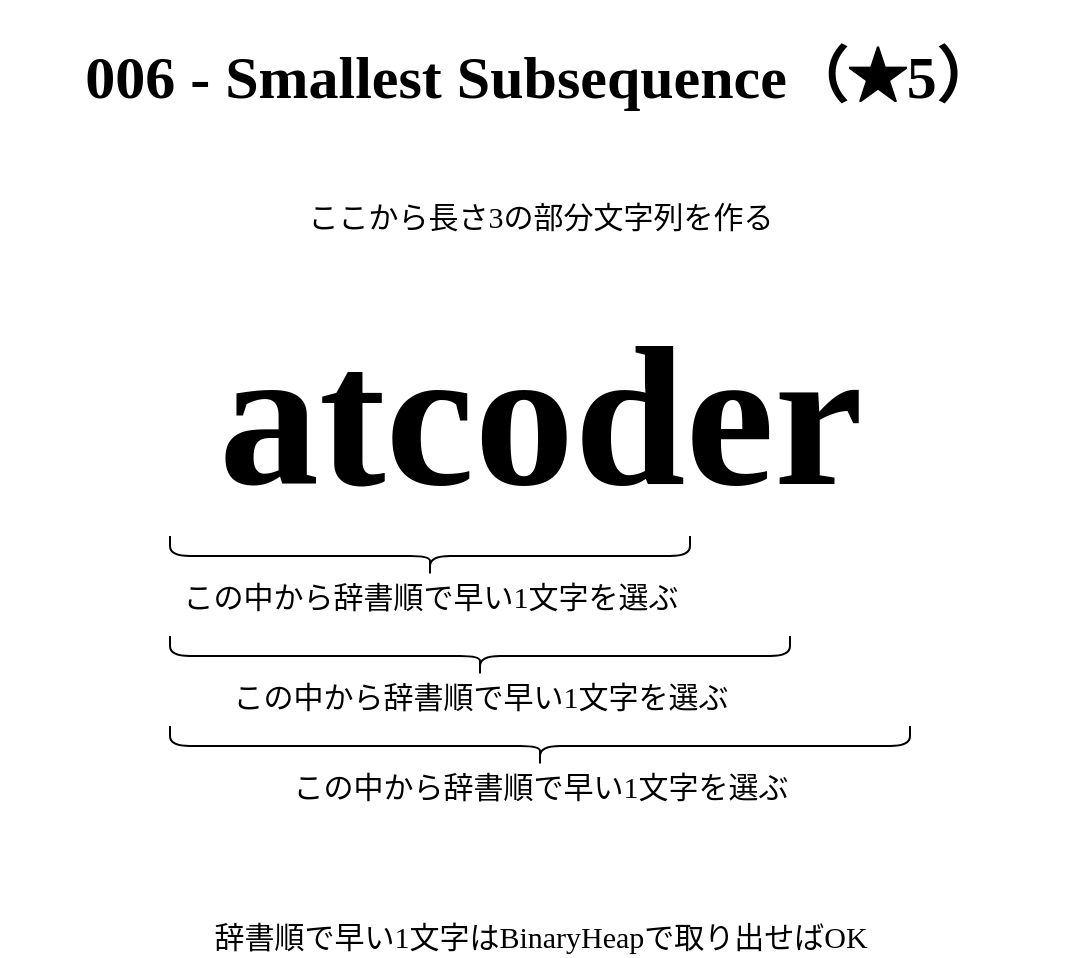 <mxfile version="16.5.1" type="device" pages="7"><diagram id="DpiN0cJjA87pIQM9OgJQ" name="6"><mxGraphModel dx="1038" dy="649" grid="1" gridSize="10" guides="1" tooltips="1" connect="1" arrows="1" fold="1" page="1" pageScale="1" pageWidth="700" pageHeight="1200" math="0" shadow="0"><root><mxCell id="0"/><mxCell id="1" parent="0"/><mxCell id="hS64GN0k1PeUBXNgmfPn-1" value="&lt;font face=&quot;Comic Sans MS&quot; size=&quot;1&quot;&gt;&lt;b style=&quot;font-size: 100px&quot;&gt;atcoder&lt;/b&gt;&lt;/font&gt;" style="text;html=1;align=center;verticalAlign=middle;resizable=0;points=[];autosize=1;strokeColor=none;fillColor=none;" vertex="1" parent="1"><mxGeometry x="130" y="180" width="390" height="60" as="geometry"/></mxCell><mxCell id="hS64GN0k1PeUBXNgmfPn-3" value="ここから長さ3の部分文字列を作る" style="text;html=1;align=center;verticalAlign=middle;resizable=0;points=[];autosize=1;strokeColor=none;fillColor=none;fontSize=15;fontFamily=Comic Sans MS;" vertex="1" parent="1"><mxGeometry x="200" y="100" width="250" height="20" as="geometry"/></mxCell><mxCell id="hS64GN0k1PeUBXNgmfPn-4" value="" style="shape=curlyBracket;whiteSpace=wrap;html=1;rounded=1;flipH=1;fontFamily=Comic Sans MS;fontSize=15;rotation=90;" vertex="1" parent="1"><mxGeometry x="260" y="150" width="20" height="260" as="geometry"/></mxCell><mxCell id="hS64GN0k1PeUBXNgmfPn-5" value="この中から辞書順で早い1文字を選ぶ" style="text;html=1;align=center;verticalAlign=middle;resizable=0;points=[];autosize=1;strokeColor=none;fillColor=none;fontSize=15;fontFamily=Comic Sans MS;" vertex="1" parent="1"><mxGeometry x="140" y="290" width="260" height="20" as="geometry"/></mxCell><mxCell id="hS64GN0k1PeUBXNgmfPn-6" value="" style="shape=curlyBracket;whiteSpace=wrap;html=1;rounded=1;flipH=1;fontFamily=Comic Sans MS;fontSize=15;rotation=90;" vertex="1" parent="1"><mxGeometry x="285" y="175" width="20" height="310" as="geometry"/></mxCell><mxCell id="hS64GN0k1PeUBXNgmfPn-7" value="この中から辞書順で早い1文字を選ぶ" style="text;html=1;align=center;verticalAlign=middle;resizable=0;points=[];autosize=1;strokeColor=none;fillColor=none;fontSize=15;fontFamily=Comic Sans MS;" vertex="1" parent="1"><mxGeometry x="165" y="340" width="260" height="20" as="geometry"/></mxCell><mxCell id="hS64GN0k1PeUBXNgmfPn-8" value="" style="shape=curlyBracket;whiteSpace=wrap;html=1;rounded=1;flipH=1;fontFamily=Comic Sans MS;fontSize=15;rotation=90;" vertex="1" parent="1"><mxGeometry x="315" y="190" width="20" height="370" as="geometry"/></mxCell><mxCell id="hS64GN0k1PeUBXNgmfPn-9" value="この中から辞書順で早い1文字を選ぶ" style="text;html=1;align=center;verticalAlign=middle;resizable=0;points=[];autosize=1;strokeColor=none;fillColor=none;fontSize=15;fontFamily=Comic Sans MS;" vertex="1" parent="1"><mxGeometry x="195" y="385" width="260" height="20" as="geometry"/></mxCell><mxCell id="hS64GN0k1PeUBXNgmfPn-10" value="辞書順で早い1文字はBinaryHeapで取り出せばOK" style="text;html=1;align=center;verticalAlign=middle;resizable=0;points=[];autosize=1;strokeColor=none;fillColor=none;fontSize=15;fontFamily=Comic Sans MS;" vertex="1" parent="1"><mxGeometry x="150" y="460" width="350" height="20" as="geometry"/></mxCell><mxCell id="hS64GN0k1PeUBXNgmfPn-11" value="&lt;h1&gt;006 - Smallest Subsequence（★5）&lt;/h1&gt;" style="text;html=1;align=center;verticalAlign=middle;resizable=0;points=[];autosize=1;strokeColor=none;fillColor=none;fontSize=15;fontFamily=Comic Sans MS;" vertex="1" parent="1"><mxGeometry x="55" y="10" width="540" height="60" as="geometry"/></mxCell></root></mxGraphModel></diagram><diagram id="Dy7izi6flF46AvJyQ7zI" name="8"><mxGraphModel dx="1038" dy="649" grid="1" gridSize="10" guides="1" tooltips="1" connect="1" arrows="1" fold="1" page="1" pageScale="1" pageWidth="700" pageHeight="1200" math="0" shadow="0"><root><mxCell id="F5XU0ct0mE54kKn89bts-0"/><mxCell id="F5XU0ct0mE54kKn89bts-1" parent="F5XU0ct0mE54kKn89bts-0"/><mxCell id="F5XU0ct0mE54kKn89bts-2" value="&lt;h1&gt;008 - AtCounter（★4）&amp;nbsp;&lt;/h1&gt;&lt;div&gt;&lt;br&gt;&lt;/div&gt;" style="text;html=1;align=center;verticalAlign=middle;resizable=0;points=[];autosize=1;strokeColor=none;fillColor=none;fontSize=15;fontFamily=Comic Sans MS;" vertex="1" parent="F5XU0ct0mE54kKn89bts-1"><mxGeometry x="150" y="40" width="380" height="80" as="geometry"/></mxCell><mxCell id="F5XU0ct0mE54kKn89bts-47" value="dp[i][j] : s[:i] までで t[:j] を作る通り数" style="text;html=1;align=center;verticalAlign=middle;resizable=0;points=[];autosize=1;strokeColor=none;fillColor=none;fontSize=15;fontFamily=Comic Sans MS;" vertex="1" parent="F5XU0ct0mE54kKn89bts-1"><mxGeometry x="180" y="100" width="280" height="20" as="geometry"/></mxCell><mxCell id="F5XU0ct0mE54kKn89bts-48" value="" style="shape=table;html=1;whiteSpace=wrap;startSize=0;container=1;collapsible=0;childLayout=tableLayout;fontFamily=Comic Sans MS;fontSize=15;sketch=1;" vertex="1" parent="F5XU0ct0mE54kKn89bts-1"><mxGeometry x="230" y="200" width="200" height="120" as="geometry"/></mxCell><mxCell id="F5XU0ct0mE54kKn89bts-49" value="" style="shape=tableRow;horizontal=0;startSize=0;swimlaneHead=0;swimlaneBody=0;top=0;left=0;bottom=0;right=0;collapsible=0;dropTarget=0;fillColor=none;points=[[0,0.5],[1,0.5]];portConstraint=eastwest;fontFamily=Comic Sans MS;fontSize=15;" vertex="1" parent="F5XU0ct0mE54kKn89bts-48"><mxGeometry width="200" height="40" as="geometry"/></mxCell><mxCell id="F5XU0ct0mE54kKn89bts-50" value="(i, j)" style="shape=partialRectangle;html=1;whiteSpace=wrap;connectable=0;fillColor=none;top=0;left=0;bottom=0;right=0;overflow=hidden;fontFamily=Comic Sans MS;fontSize=15;" vertex="1" parent="F5XU0ct0mE54kKn89bts-49"><mxGeometry width="67" height="40" as="geometry"><mxRectangle width="67" height="40" as="alternateBounds"/></mxGeometry></mxCell><mxCell id="F5XU0ct0mE54kKn89bts-51" value="(i+1, j)" style="shape=partialRectangle;html=1;whiteSpace=wrap;connectable=0;fillColor=none;top=0;left=0;bottom=0;right=0;overflow=hidden;fontFamily=Comic Sans MS;fontSize=15;" vertex="1" parent="F5XU0ct0mE54kKn89bts-49"><mxGeometry x="67" width="66" height="40" as="geometry"><mxRectangle width="66" height="40" as="alternateBounds"/></mxGeometry></mxCell><mxCell id="F5XU0ct0mE54kKn89bts-52" value="" style="shape=partialRectangle;html=1;whiteSpace=wrap;connectable=0;fillColor=none;top=0;left=0;bottom=0;right=0;overflow=hidden;fontFamily=Comic Sans MS;fontSize=15;" vertex="1" parent="F5XU0ct0mE54kKn89bts-49"><mxGeometry x="133" width="67" height="40" as="geometry"><mxRectangle width="67" height="40" as="alternateBounds"/></mxGeometry></mxCell><mxCell id="F5XU0ct0mE54kKn89bts-53" value="" style="shape=tableRow;horizontal=0;startSize=0;swimlaneHead=0;swimlaneBody=0;top=0;left=0;bottom=0;right=0;collapsible=0;dropTarget=0;fillColor=none;points=[[0,0.5],[1,0.5]];portConstraint=eastwest;fontFamily=Comic Sans MS;fontSize=15;" vertex="1" parent="F5XU0ct0mE54kKn89bts-48"><mxGeometry y="40" width="200" height="40" as="geometry"/></mxCell><mxCell id="F5XU0ct0mE54kKn89bts-54" value="" style="shape=partialRectangle;html=1;whiteSpace=wrap;connectable=0;fillColor=none;top=0;left=0;bottom=0;right=0;overflow=hidden;fontFamily=Comic Sans MS;fontSize=15;" vertex="1" parent="F5XU0ct0mE54kKn89bts-53"><mxGeometry width="67" height="40" as="geometry"><mxRectangle width="67" height="40" as="alternateBounds"/></mxGeometry></mxCell><mxCell id="F5XU0ct0mE54kKn89bts-55" value="(i+1, j+1)" style="shape=partialRectangle;html=1;whiteSpace=wrap;connectable=0;fillColor=none;top=0;left=0;bottom=0;right=0;overflow=hidden;fontFamily=Comic Sans MS;fontSize=15;" vertex="1" parent="F5XU0ct0mE54kKn89bts-53"><mxGeometry x="67" width="66" height="40" as="geometry"><mxRectangle width="66" height="40" as="alternateBounds"/></mxGeometry></mxCell><mxCell id="F5XU0ct0mE54kKn89bts-56" value="" style="shape=partialRectangle;html=1;whiteSpace=wrap;connectable=0;fillColor=none;top=0;left=0;bottom=0;right=0;overflow=hidden;fontFamily=Comic Sans MS;fontSize=15;" vertex="1" parent="F5XU0ct0mE54kKn89bts-53"><mxGeometry x="133" width="67" height="40" as="geometry"><mxRectangle width="67" height="40" as="alternateBounds"/></mxGeometry></mxCell><mxCell id="F5XU0ct0mE54kKn89bts-57" value="" style="shape=tableRow;horizontal=0;startSize=0;swimlaneHead=0;swimlaneBody=0;top=0;left=0;bottom=0;right=0;collapsible=0;dropTarget=0;fillColor=none;points=[[0,0.5],[1,0.5]];portConstraint=eastwest;fontFamily=Comic Sans MS;fontSize=15;" vertex="1" parent="F5XU0ct0mE54kKn89bts-48"><mxGeometry y="80" width="200" height="40" as="geometry"/></mxCell><mxCell id="F5XU0ct0mE54kKn89bts-58" value="" style="shape=partialRectangle;html=1;whiteSpace=wrap;connectable=0;fillColor=none;top=0;left=0;bottom=0;right=0;overflow=hidden;fontFamily=Comic Sans MS;fontSize=15;" vertex="1" parent="F5XU0ct0mE54kKn89bts-57"><mxGeometry width="67" height="40" as="geometry"><mxRectangle width="67" height="40" as="alternateBounds"/></mxGeometry></mxCell><mxCell id="F5XU0ct0mE54kKn89bts-59" value="" style="shape=partialRectangle;html=1;whiteSpace=wrap;connectable=0;fillColor=none;top=0;left=0;bottom=0;right=0;overflow=hidden;fontFamily=Comic Sans MS;fontSize=15;" vertex="1" parent="F5XU0ct0mE54kKn89bts-57"><mxGeometry x="67" width="66" height="40" as="geometry"><mxRectangle width="66" height="40" as="alternateBounds"/></mxGeometry></mxCell><mxCell id="F5XU0ct0mE54kKn89bts-60" value="" style="shape=partialRectangle;html=1;whiteSpace=wrap;connectable=0;fillColor=none;top=0;left=0;bottom=0;right=0;overflow=hidden;pointerEvents=1;fontFamily=Comic Sans MS;fontSize=15;" vertex="1" parent="F5XU0ct0mE54kKn89bts-57"><mxGeometry x="133" width="67" height="40" as="geometry"><mxRectangle width="67" height="40" as="alternateBounds"/></mxGeometry></mxCell><mxCell id="F5XU0ct0mE54kKn89bts-61" value="j" style="text;html=1;align=center;verticalAlign=middle;resizable=0;points=[];autosize=1;strokeColor=none;fillColor=none;fontSize=15;fontFamily=Comic Sans MS;" vertex="1" parent="F5XU0ct0mE54kKn89bts-1"><mxGeometry x="200" y="250" width="20" height="20" as="geometry"/></mxCell><mxCell id="F5XU0ct0mE54kKn89bts-62" value="i" style="text;html=1;align=center;verticalAlign=middle;resizable=0;points=[];autosize=1;strokeColor=none;fillColor=none;fontSize=15;fontFamily=Comic Sans MS;" vertex="1" parent="F5XU0ct0mE54kKn89bts-1"><mxGeometry x="310" y="170" width="20" height="20" as="geometry"/></mxCell><mxCell id="F5XU0ct0mE54kKn89bts-68" value="" style="shape=flexArrow;endArrow=classic;html=1;rounded=0;fontFamily=Comic Sans MS;fontSize=15;fillColor=#f8cecc;strokeColor=#b85450;sketch=1;" edge="1" parent="F5XU0ct0mE54kKn89bts-1"><mxGeometry width="50" height="50" relative="1" as="geometry"><mxPoint x="230" y="390" as="sourcePoint"/><mxPoint x="290" y="390" as="targetPoint"/></mxGeometry></mxCell><mxCell id="F5XU0ct0mE54kKn89bts-69" value="+1" style="text;html=1;align=center;verticalAlign=middle;resizable=0;points=[];autosize=1;strokeColor=none;fillColor=none;fontSize=15;fontFamily=Comic Sans MS;" vertex="1" parent="F5XU0ct0mE54kKn89bts-1"><mxGeometry x="300" y="380" width="30" height="20" as="geometry"/></mxCell><mxCell id="F5XU0ct0mE54kKn89bts-70" value="" style="shape=flexArrow;endArrow=classic;html=1;rounded=0;fontFamily=Comic Sans MS;fontSize=15;fillColor=#f8cecc;strokeColor=#b85450;sketch=1;" edge="1" parent="F5XU0ct0mE54kKn89bts-1"><mxGeometry width="50" height="50" relative="1" as="geometry"><mxPoint x="240" y="430" as="sourcePoint"/><mxPoint x="290" y="460" as="targetPoint"/></mxGeometry></mxCell><mxCell id="F5XU0ct0mE54kKn89bts-71" value="+1(i+1とj+1が同じ場合)" style="text;html=1;align=center;verticalAlign=middle;resizable=0;points=[];autosize=1;strokeColor=none;fillColor=none;fontSize=15;fontFamily=Comic Sans MS;" vertex="1" parent="F5XU0ct0mE54kKn89bts-1"><mxGeometry x="300" y="450" width="170" height="20" as="geometry"/></mxCell></root></mxGraphModel></diagram><diagram id="rLyiw1W1g5-ka6X1z-Cm" name="15"><mxGraphModel dx="1422" dy="865" grid="1" gridSize="10" guides="1" tooltips="1" connect="1" arrows="1" fold="1" page="1" pageScale="1" pageWidth="700" pageHeight="1200" math="0" shadow="0"><root><mxCell id="KhiBs4ZLWX9s3vbm-BQ2-0"/><mxCell id="KhiBs4ZLWX9s3vbm-BQ2-1" parent="KhiBs4ZLWX9s3vbm-BQ2-0"/><mxCell id="KhiBs4ZLWX9s3vbm-BQ2-2" value="&lt;h1&gt;015 - Don't be too close（★6）&lt;/h1&gt;" style="text;html=1;align=center;verticalAlign=middle;resizable=0;points=[];autosize=1;strokeColor=none;fillColor=none;fontSize=15;fontFamily=Comic Sans MS;" vertex="1" parent="KhiBs4ZLWX9s3vbm-BQ2-1"><mxGeometry x="90" y="40" width="490" height="60" as="geometry"/></mxCell><mxCell id="KhiBs4ZLWX9s3vbm-BQ2-3" value="" style="shape=crossbar;whiteSpace=wrap;html=1;rounded=1;sketch=1;fontFamily=Comic Sans MS;fontSize=15;" vertex="1" parent="KhiBs4ZLWX9s3vbm-BQ2-1"><mxGeometry x="80" y="230" width="120" height="20" as="geometry"/></mxCell><mxCell id="KhiBs4ZLWX9s3vbm-BQ2-4" value="" style="shape=crossbar;whiteSpace=wrap;html=1;rounded=1;sketch=1;fontFamily=Comic Sans MS;fontSize=15;" vertex="1" parent="KhiBs4ZLWX9s3vbm-BQ2-1"><mxGeometry x="440" y="230" width="40" height="20" as="geometry"/></mxCell><mxCell id="KhiBs4ZLWX9s3vbm-BQ2-5" value="" style="shape=crossbar;whiteSpace=wrap;html=1;rounded=1;sketch=1;fontFamily=Comic Sans MS;fontSize=15;" vertex="1" parent="KhiBs4ZLWX9s3vbm-BQ2-1"><mxGeometry x="240" y="230" width="40" height="20" as="geometry"/></mxCell><mxCell id="KhiBs4ZLWX9s3vbm-BQ2-6" value="" style="shape=crossbar;whiteSpace=wrap;html=1;rounded=1;sketch=1;fontFamily=Comic Sans MS;fontSize=15;" vertex="1" parent="KhiBs4ZLWX9s3vbm-BQ2-1"><mxGeometry x="200" y="230" width="120" height="20" as="geometry"/></mxCell><mxCell id="KhiBs4ZLWX9s3vbm-BQ2-7" value="" style="shape=crossbar;whiteSpace=wrap;html=1;rounded=1;sketch=1;fontFamily=Comic Sans MS;fontSize=15;" vertex="1" parent="KhiBs4ZLWX9s3vbm-BQ2-1"><mxGeometry x="320" y="230" width="40" height="20" as="geometry"/></mxCell><mxCell id="KhiBs4ZLWX9s3vbm-BQ2-8" value="" style="shape=crossbar;whiteSpace=wrap;html=1;rounded=1;sketch=1;fontFamily=Comic Sans MS;fontSize=15;" vertex="1" parent="KhiBs4ZLWX9s3vbm-BQ2-1"><mxGeometry x="120" y="230" width="40" height="20" as="geometry"/></mxCell><mxCell id="KhiBs4ZLWX9s3vbm-BQ2-9" value="1" style="text;html=1;align=center;verticalAlign=middle;resizable=0;points=[];autosize=1;strokeColor=none;fillColor=none;fontSize=15;fontFamily=Comic Sans MS;" vertex="1" parent="KhiBs4ZLWX9s3vbm-BQ2-1"><mxGeometry x="80" y="260" width="20" height="20" as="geometry"/></mxCell><mxCell id="KhiBs4ZLWX9s3vbm-BQ2-10" value="2" style="text;html=1;align=center;verticalAlign=middle;resizable=0;points=[];autosize=1;strokeColor=none;fillColor=none;fontSize=15;fontFamily=Comic Sans MS;" vertex="1" parent="KhiBs4ZLWX9s3vbm-BQ2-1"><mxGeometry x="110" y="260" width="20" height="20" as="geometry"/></mxCell><mxCell id="KhiBs4ZLWX9s3vbm-BQ2-11" value="3" style="text;html=1;align=center;verticalAlign=middle;resizable=0;points=[];autosize=1;strokeColor=none;fillColor=none;fontSize=15;fontFamily=Comic Sans MS;" vertex="1" parent="KhiBs4ZLWX9s3vbm-BQ2-1"><mxGeometry x="150" y="260" width="20" height="20" as="geometry"/></mxCell><mxCell id="KhiBs4ZLWX9s3vbm-BQ2-12" value="4" style="text;html=1;align=center;verticalAlign=middle;resizable=0;points=[];autosize=1;strokeColor=none;fillColor=none;fontSize=15;fontFamily=Comic Sans MS;" vertex="1" parent="KhiBs4ZLWX9s3vbm-BQ2-1"><mxGeometry x="190" y="260" width="20" height="20" as="geometry"/></mxCell><mxCell id="KhiBs4ZLWX9s3vbm-BQ2-13" value="n" style="text;html=1;align=center;verticalAlign=middle;resizable=0;points=[];autosize=1;strokeColor=none;fillColor=none;fontSize=15;fontFamily=Comic Sans MS;" vertex="1" parent="KhiBs4ZLWX9s3vbm-BQ2-1"><mxGeometry x="550" y="260" width="20" height="20" as="geometry"/></mxCell><mxCell id="KhiBs4ZLWX9s3vbm-BQ2-14" value="" style="shape=curlyBracket;whiteSpace=wrap;html=1;rounded=1;flipH=1;sketch=1;fontFamily=Comic Sans MS;fontSize=15;rotation=-90;" vertex="1" parent="KhiBs4ZLWX9s3vbm-BQ2-1"><mxGeometry x="200" y="105" width="20" height="190" as="geometry"/></mxCell><mxCell id="KhiBs4ZLWX9s3vbm-BQ2-15" value="" style="shape=curlyBracket;whiteSpace=wrap;html=1;rounded=1;flipH=1;sketch=1;fontFamily=Comic Sans MS;fontSize=15;rotation=-90;" vertex="1" parent="KhiBs4ZLWX9s3vbm-BQ2-1"><mxGeometry x="460" y="105" width="20" height="190" as="geometry"/></mxCell><mxCell id="KhiBs4ZLWX9s3vbm-BQ2-16" value="差がk以上となるように選びたい" style="text;html=1;align=center;verticalAlign=middle;resizable=0;points=[];autosize=1;strokeColor=none;fillColor=none;fontSize=15;fontFamily=Comic Sans MS;" vertex="1" parent="KhiBs4ZLWX9s3vbm-BQ2-1"><mxGeometry x="205" y="300" width="230" height="20" as="geometry"/></mxCell><mxCell id="KhiBs4ZLWX9s3vbm-BQ2-17" value="&amp;gt;= k" style="text;html=1;align=center;verticalAlign=middle;resizable=0;points=[];autosize=1;strokeColor=none;fillColor=none;fontSize=15;fontFamily=Comic Sans MS;" vertex="1" parent="KhiBs4ZLWX9s3vbm-BQ2-1"><mxGeometry x="190" y="160" width="40" height="20" as="geometry"/></mxCell><mxCell id="KhiBs4ZLWX9s3vbm-BQ2-18" value="&amp;gt;= k" style="text;html=1;align=center;verticalAlign=middle;resizable=0;points=[];autosize=1;strokeColor=none;fillColor=none;fontSize=15;fontFamily=Comic Sans MS;" vertex="1" parent="KhiBs4ZLWX9s3vbm-BQ2-1"><mxGeometry x="450" y="150" width="40" height="20" as="geometry"/></mxCell><mxCell id="KhiBs4ZLWX9s3vbm-BQ2-19" value="" style="shape=crossbar;whiteSpace=wrap;html=1;rounded=1;sketch=1;fontFamily=Comic Sans MS;fontSize=15;" vertex="1" parent="KhiBs4ZLWX9s3vbm-BQ2-1"><mxGeometry x="400" y="230" width="40" height="20" as="geometry"/></mxCell><mxCell id="KhiBs4ZLWX9s3vbm-BQ2-20" value="" style="shape=crossbar;whiteSpace=wrap;html=1;rounded=1;sketch=1;fontFamily=Comic Sans MS;fontSize=15;" vertex="1" parent="KhiBs4ZLWX9s3vbm-BQ2-1"><mxGeometry x="360" y="230" width="40" height="20" as="geometry"/></mxCell><mxCell id="KhiBs4ZLWX9s3vbm-BQ2-21" value="" style="shape=crossbar;whiteSpace=wrap;html=1;rounded=1;sketch=1;fontFamily=Comic Sans MS;fontSize=15;" vertex="1" parent="KhiBs4ZLWX9s3vbm-BQ2-1"><mxGeometry x="520" y="230" width="40" height="20" as="geometry"/></mxCell><mxCell id="KhiBs4ZLWX9s3vbm-BQ2-22" value="" style="shape=crossbar;whiteSpace=wrap;html=1;rounded=1;sketch=1;fontFamily=Comic Sans MS;fontSize=15;" vertex="1" parent="KhiBs4ZLWX9s3vbm-BQ2-1"><mxGeometry x="480" y="230" width="40" height="20" as="geometry"/></mxCell><mxCell id="KhiBs4ZLWX9s3vbm-BQ2-24" value="" style="shape=crossbar;whiteSpace=wrap;html=1;rounded=1;sketch=1;fontFamily=Comic Sans MS;fontSize=15;" vertex="1" parent="KhiBs4ZLWX9s3vbm-BQ2-1"><mxGeometry x="80" y="455" width="120" height="20" as="geometry"/></mxCell><mxCell id="KhiBs4ZLWX9s3vbm-BQ2-25" value="" style="shape=crossbar;whiteSpace=wrap;html=1;rounded=1;sketch=1;fontFamily=Comic Sans MS;fontSize=15;" vertex="1" parent="KhiBs4ZLWX9s3vbm-BQ2-1"><mxGeometry x="440" y="455" width="40" height="20" as="geometry"/></mxCell><mxCell id="KhiBs4ZLWX9s3vbm-BQ2-26" value="" style="shape=crossbar;whiteSpace=wrap;html=1;rounded=1;sketch=1;fontFamily=Comic Sans MS;fontSize=15;" vertex="1" parent="KhiBs4ZLWX9s3vbm-BQ2-1"><mxGeometry x="240" y="455" width="40" height="20" as="geometry"/></mxCell><mxCell id="KhiBs4ZLWX9s3vbm-BQ2-27" value="" style="shape=crossbar;whiteSpace=wrap;html=1;rounded=1;sketch=1;fontFamily=Comic Sans MS;fontSize=15;" vertex="1" parent="KhiBs4ZLWX9s3vbm-BQ2-1"><mxGeometry x="200" y="455" width="120" height="20" as="geometry"/></mxCell><mxCell id="KhiBs4ZLWX9s3vbm-BQ2-28" value="" style="shape=crossbar;whiteSpace=wrap;html=1;rounded=1;sketch=1;fontFamily=Comic Sans MS;fontSize=15;" vertex="1" parent="KhiBs4ZLWX9s3vbm-BQ2-1"><mxGeometry x="320" y="455" width="40" height="20" as="geometry"/></mxCell><mxCell id="KhiBs4ZLWX9s3vbm-BQ2-29" value="" style="shape=crossbar;whiteSpace=wrap;html=1;rounded=1;sketch=1;fontFamily=Comic Sans MS;fontSize=15;" vertex="1" parent="KhiBs4ZLWX9s3vbm-BQ2-1"><mxGeometry x="120" y="455" width="40" height="20" as="geometry"/></mxCell><mxCell id="KhiBs4ZLWX9s3vbm-BQ2-30" value="1" style="text;html=1;align=center;verticalAlign=middle;resizable=0;points=[];autosize=1;strokeColor=#b85450;fillColor=#f8cecc;fontSize=15;fontFamily=Comic Sans MS;" vertex="1" parent="KhiBs4ZLWX9s3vbm-BQ2-1"><mxGeometry x="80" y="485" width="20" height="20" as="geometry"/></mxCell><mxCell id="KhiBs4ZLWX9s3vbm-BQ2-31" value="2" style="text;html=1;align=center;verticalAlign=middle;resizable=0;points=[];autosize=1;strokeColor=none;fillColor=none;fontSize=15;fontFamily=Comic Sans MS;" vertex="1" parent="KhiBs4ZLWX9s3vbm-BQ2-1"><mxGeometry x="110" y="485" width="20" height="20" as="geometry"/></mxCell><mxCell id="KhiBs4ZLWX9s3vbm-BQ2-32" value="3" style="text;html=1;align=center;verticalAlign=middle;resizable=0;points=[];autosize=1;strokeColor=none;fillColor=none;fontSize=15;fontFamily=Comic Sans MS;" vertex="1" parent="KhiBs4ZLWX9s3vbm-BQ2-1"><mxGeometry x="150" y="485" width="20" height="20" as="geometry"/></mxCell><mxCell id="KhiBs4ZLWX9s3vbm-BQ2-33" value="4" style="text;html=1;align=center;verticalAlign=middle;resizable=0;points=[];autosize=1;strokeColor=#b85450;fillColor=#f8cecc;fontSize=15;fontFamily=Comic Sans MS;" vertex="1" parent="KhiBs4ZLWX9s3vbm-BQ2-1"><mxGeometry x="190" y="485" width="20" height="20" as="geometry"/></mxCell><mxCell id="KhiBs4ZLWX9s3vbm-BQ2-34" value="n" style="text;html=1;align=center;verticalAlign=middle;resizable=0;points=[];autosize=1;strokeColor=none;fillColor=none;fontSize=15;fontFamily=Comic Sans MS;" vertex="1" parent="KhiBs4ZLWX9s3vbm-BQ2-1"><mxGeometry x="550" y="485" width="20" height="20" as="geometry"/></mxCell><mxCell id="KhiBs4ZLWX9s3vbm-BQ2-39" value="" style="shape=crossbar;whiteSpace=wrap;html=1;rounded=1;sketch=1;fontFamily=Comic Sans MS;fontSize=15;" vertex="1" parent="KhiBs4ZLWX9s3vbm-BQ2-1"><mxGeometry x="400" y="455" width="40" height="20" as="geometry"/></mxCell><mxCell id="KhiBs4ZLWX9s3vbm-BQ2-40" value="" style="shape=crossbar;whiteSpace=wrap;html=1;rounded=1;sketch=1;fontFamily=Comic Sans MS;fontSize=15;" vertex="1" parent="KhiBs4ZLWX9s3vbm-BQ2-1"><mxGeometry x="360" y="455" width="40" height="20" as="geometry"/></mxCell><mxCell id="KhiBs4ZLWX9s3vbm-BQ2-41" value="" style="shape=crossbar;whiteSpace=wrap;html=1;rounded=1;sketch=1;fontFamily=Comic Sans MS;fontSize=15;" vertex="1" parent="KhiBs4ZLWX9s3vbm-BQ2-1"><mxGeometry x="520" y="455" width="40" height="20" as="geometry"/></mxCell><mxCell id="KhiBs4ZLWX9s3vbm-BQ2-42" value="" style="shape=crossbar;whiteSpace=wrap;html=1;rounded=1;sketch=1;fontFamily=Comic Sans MS;fontSize=15;" vertex="1" parent="KhiBs4ZLWX9s3vbm-BQ2-1"><mxGeometry x="480" y="455" width="40" height="20" as="geometry"/></mxCell><mxCell id="KhiBs4ZLWX9s3vbm-BQ2-43" value="5" style="text;html=1;align=center;verticalAlign=middle;resizable=0;points=[];autosize=1;strokeColor=none;fillColor=none;fontSize=15;fontFamily=Comic Sans MS;" vertex="1" parent="KhiBs4ZLWX9s3vbm-BQ2-1"><mxGeometry x="230" y="485" width="20" height="20" as="geometry"/></mxCell><mxCell id="KhiBs4ZLWX9s3vbm-BQ2-44" value="6" style="text;html=1;align=center;verticalAlign=middle;resizable=0;points=[];autosize=1;strokeColor=none;fillColor=none;fontSize=15;fontFamily=Comic Sans MS;" vertex="1" parent="KhiBs4ZLWX9s3vbm-BQ2-1"><mxGeometry x="270" y="485" width="20" height="20" as="geometry"/></mxCell><mxCell id="KhiBs4ZLWX9s3vbm-BQ2-45" value="7" style="text;html=1;align=center;verticalAlign=middle;resizable=0;points=[];autosize=1;strokeColor=#b85450;fillColor=#f8cecc;fontSize=15;fontFamily=Comic Sans MS;" vertex="1" parent="KhiBs4ZLWX9s3vbm-BQ2-1"><mxGeometry x="310" y="485" width="20" height="20" as="geometry"/></mxCell><mxCell id="KhiBs4ZLWX9s3vbm-BQ2-46" value="8" style="text;html=1;align=center;verticalAlign=middle;resizable=0;points=[];autosize=1;strokeColor=none;fillColor=none;fontSize=15;fontFamily=Comic Sans MS;" vertex="1" parent="KhiBs4ZLWX9s3vbm-BQ2-1"><mxGeometry x="350" y="485" width="20" height="20" as="geometry"/></mxCell><mxCell id="KhiBs4ZLWX9s3vbm-BQ2-51" value="例：k=3のとき" style="text;html=1;align=center;verticalAlign=middle;resizable=0;points=[];autosize=1;strokeColor=none;fillColor=none;fontSize=15;fontFamily=Comic Sans MS;" vertex="1" parent="KhiBs4ZLWX9s3vbm-BQ2-1"><mxGeometry x="250" y="380" width="120" height="20" as="geometry"/></mxCell><mxCell id="KhiBs4ZLWX9s3vbm-BQ2-52" value="" style="shape=curlyBracket;whiteSpace=wrap;html=1;rounded=1;flipH=1;sketch=1;fontFamily=Comic Sans MS;fontSize=15;rotation=-90;" vertex="1" parent="KhiBs4ZLWX9s3vbm-BQ2-1"><mxGeometry x="130" y="370" width="20" height="120" as="geometry"/></mxCell><mxCell id="KhiBs4ZLWX9s3vbm-BQ2-53" value="" style="shape=curlyBracket;whiteSpace=wrap;html=1;rounded=1;flipH=1;sketch=1;fontFamily=Comic Sans MS;fontSize=15;rotation=-90;" vertex="1" parent="KhiBs4ZLWX9s3vbm-BQ2-1"><mxGeometry x="250" y="370" width="20" height="120" as="geometry"/></mxCell><mxCell id="KhiBs4ZLWX9s3vbm-BQ2-54" value="" style="shape=curlyBracket;whiteSpace=wrap;html=1;rounded=1;flipH=1;sketch=1;fontFamily=Comic Sans MS;fontSize=15;rotation=-90;" vertex="1" parent="KhiBs4ZLWX9s3vbm-BQ2-1"><mxGeometry x="490" y="370" width="20" height="120" as="geometry"/></mxCell><mxCell id="KhiBs4ZLWX9s3vbm-BQ2-55" value="・・・" style="text;html=1;align=center;verticalAlign=middle;resizable=0;points=[];autosize=1;strokeColor=none;fillColor=none;fontSize=15;fontFamily=Comic Sans MS;" vertex="1" parent="KhiBs4ZLWX9s3vbm-BQ2-1"><mxGeometry x="350" y="420" width="60" height="20" as="geometry"/></mxCell><mxCell id="KhiBs4ZLWX9s3vbm-BQ2-56" value="1個選ぶとその間にいるk-1個の候補が埋まる&lt;br&gt;a個選ぶとその間にいる(a-1)(k-1)個の候補が埋まる" style="text;html=1;align=center;verticalAlign=middle;resizable=0;points=[];autosize=1;strokeColor=none;fillColor=none;fontSize=15;fontFamily=Comic Sans MS;" vertex="1" parent="KhiBs4ZLWX9s3vbm-BQ2-1"><mxGeometry x="150" y="530" width="360" height="40" as="geometry"/></mxCell><mxCell id="KhiBs4ZLWX9s3vbm-BQ2-57" value="候補はn-(a-1)(k-1) 個となる&lt;br&gt;ゆえ、制約kにおけるa個の選び方は&lt;br&gt;&lt;br&gt;&lt;b&gt;&lt;u&gt;n-(a-1)(k-1)Ca&lt;br&gt;&lt;/u&gt;&lt;/b&gt;&lt;br&gt;となる" style="text;html=1;align=center;verticalAlign=middle;resizable=0;points=[];autosize=1;strokeColor=none;fillColor=none;fontSize=15;fontFamily=Comic Sans MS;" vertex="1" parent="KhiBs4ZLWX9s3vbm-BQ2-1"><mxGeometry x="200" y="590" width="260" height="110" as="geometry"/></mxCell></root></mxGraphModel></diagram><diagram id="60fdzEP-yF7KiicVSif-" name="17"><mxGraphModel dx="1422" dy="865" grid="1" gridSize="10" guides="1" tooltips="1" connect="1" arrows="1" fold="1" page="1" pageScale="1" pageWidth="700" pageHeight="1200" math="0" shadow="0"><root><mxCell id="M1jpjSEgMA-OVozAosl_-0"/><mxCell id="M1jpjSEgMA-OVozAosl_-1" parent="M1jpjSEgMA-OVozAosl_-0"/><mxCell id="M1jpjSEgMA-OVozAosl_-123" value="" style="rounded=1;whiteSpace=wrap;html=1;sketch=1;fontFamily=Comic Sans MS;fontSize=15;strokeColor=#b85450;fillColor=#f8cecc;" vertex="1" parent="M1jpjSEgMA-OVozAosl_-1"><mxGeometry x="120" y="970" width="240" height="20" as="geometry"/></mxCell><mxCell id="M1jpjSEgMA-OVozAosl_-2" value="&lt;h1&gt;017 - Crossing Segments（★7）&amp;nbsp;&lt;/h1&gt;" style="text;html=1;align=center;verticalAlign=middle;resizable=0;points=[];autosize=1;strokeColor=none;fillColor=none;fontSize=15;fontFamily=Comic Sans MS;" vertex="1" parent="M1jpjSEgMA-OVozAosl_-1"><mxGeometry x="90" y="40" width="510" height="60" as="geometry"/></mxCell><mxCell id="M1jpjSEgMA-OVozAosl_-3" value="" style="ellipse;whiteSpace=wrap;html=1;aspect=fixed;sketch=1;fontFamily=Comic Sans MS;fontSize=15;strokeColor=default;" vertex="1" parent="M1jpjSEgMA-OVozAosl_-1"><mxGeometry x="240" y="390" width="140" height="140" as="geometry"/></mxCell><mxCell id="M1jpjSEgMA-OVozAosl_-4" value="1" style="text;html=1;align=center;verticalAlign=middle;resizable=0;points=[];autosize=1;strokeColor=none;fillColor=none;fontSize=15;fontFamily=Comic Sans MS;" vertex="1" parent="M1jpjSEgMA-OVozAosl_-1"><mxGeometry x="300" y="370" width="20" height="20" as="geometry"/></mxCell><mxCell id="M1jpjSEgMA-OVozAosl_-5" value="2" style="text;html=1;align=center;verticalAlign=middle;resizable=0;points=[];autosize=1;strokeColor=none;fillColor=none;fontSize=15;fontFamily=Comic Sans MS;" vertex="1" parent="M1jpjSEgMA-OVozAosl_-1"><mxGeometry x="370" y="410" width="20" height="20" as="geometry"/></mxCell><mxCell id="M1jpjSEgMA-OVozAosl_-6" value="3" style="text;html=1;align=center;verticalAlign=middle;resizable=0;points=[];autosize=1;strokeColor=none;fillColor=none;fontSize=15;fontFamily=Comic Sans MS;" vertex="1" parent="M1jpjSEgMA-OVozAosl_-1"><mxGeometry x="360" y="510" width="20" height="20" as="geometry"/></mxCell><mxCell id="M1jpjSEgMA-OVozAosl_-7" value="4" style="text;html=1;align=center;verticalAlign=middle;resizable=0;points=[];autosize=1;strokeColor=none;fillColor=none;fontSize=15;fontFamily=Comic Sans MS;" vertex="1" parent="M1jpjSEgMA-OVozAosl_-1"><mxGeometry x="270" y="520" width="20" height="20" as="geometry"/></mxCell><mxCell id="M1jpjSEgMA-OVozAosl_-8" value="5" style="text;html=1;align=center;verticalAlign=middle;resizable=0;points=[];autosize=1;strokeColor=none;fillColor=none;fontSize=15;fontFamily=Comic Sans MS;" vertex="1" parent="M1jpjSEgMA-OVozAosl_-1"><mxGeometry x="230" y="460" width="20" height="20" as="geometry"/></mxCell><mxCell id="M1jpjSEgMA-OVozAosl_-9" value="6" style="text;html=1;align=center;verticalAlign=middle;resizable=0;points=[];autosize=1;strokeColor=none;fillColor=none;fontSize=15;fontFamily=Comic Sans MS;" vertex="1" parent="M1jpjSEgMA-OVozAosl_-1"><mxGeometry x="240" y="400" width="20" height="20" as="geometry"/></mxCell><mxCell id="M1jpjSEgMA-OVozAosl_-22" value="" style="endArrow=none;html=1;rounded=0;sketch=1;fontFamily=Comic Sans MS;fontSize=15;" edge="1" parent="M1jpjSEgMA-OVozAosl_-1" source="M1jpjSEgMA-OVozAosl_-6" target="M1jpjSEgMA-OVozAosl_-4"><mxGeometry width="50" height="50" relative="1" as="geometry"><mxPoint x="130" y="440" as="sourcePoint"/><mxPoint x="180" y="390" as="targetPoint"/></mxGeometry></mxCell><mxCell id="M1jpjSEgMA-OVozAosl_-23" value="" style="endArrow=none;html=1;rounded=0;sketch=1;fontFamily=Comic Sans MS;fontSize=15;" edge="1" parent="M1jpjSEgMA-OVozAosl_-1" source="M1jpjSEgMA-OVozAosl_-7" target="M1jpjSEgMA-OVozAosl_-4"><mxGeometry width="50" height="50" relative="1" as="geometry"><mxPoint x="130" y="440" as="sourcePoint"/><mxPoint x="180" y="390" as="targetPoint"/></mxGeometry></mxCell><mxCell id="M1jpjSEgMA-OVozAosl_-24" value="" style="endArrow=none;html=1;rounded=0;sketch=1;fontFamily=Comic Sans MS;fontSize=15;" edge="1" parent="M1jpjSEgMA-OVozAosl_-1" source="M1jpjSEgMA-OVozAosl_-8" target="M1jpjSEgMA-OVozAosl_-5"><mxGeometry width="50" height="50" relative="1" as="geometry"><mxPoint x="292" y="530" as="sourcePoint"/><mxPoint x="318" y="400" as="targetPoint"/></mxGeometry></mxCell><mxCell id="M1jpjSEgMA-OVozAosl_-25" value="すべての辺iに対して、&lt;br&gt;li &amp;lt; lk &amp;lt; ri &amp;lt; rk&lt;br&gt;または&lt;br&gt;lk &amp;lt; li &amp;lt; rl &amp;lt; ri&lt;br&gt;となる辺kの個数を求めればよい&lt;br&gt;（時計回りに見ていったらそのように並んでいる必要がある）" style="text;html=1;align=center;verticalAlign=middle;resizable=0;points=[];autosize=1;strokeColor=none;fillColor=none;fontSize=15;fontFamily=Comic Sans MS;" vertex="1" parent="M1jpjSEgMA-OVozAosl_-1"><mxGeometry x="99" y="605" width="440" height="110" as="geometry"/></mxCell><mxCell id="M1jpjSEgMA-OVozAosl_-27" value="「ある辺Mに対して、それ以外の辺mのうち👆の条件を満たすもの」&lt;br&gt;を愚直に全探索するとO(M^2) , 2&amp;lt;=M&amp;lt;=3*10^5なのでTLEとなる" style="text;html=1;align=center;verticalAlign=middle;resizable=0;points=[];autosize=1;strokeColor=none;fillColor=none;fontSize=15;fontFamily=Comic Sans MS;" vertex="1" parent="M1jpjSEgMA-OVozAosl_-1"><mxGeometry x="90" y="755" width="480" height="40" as="geometry"/></mxCell><mxCell id="M1jpjSEgMA-OVozAosl_-39" value="ri" style="text;html=1;align=center;verticalAlign=middle;resizable=0;points=[];autosize=1;strokeColor=#6c8ebf;fillColor=#dae8fc;fontSize=15;fontFamily=Comic Sans MS;" vertex="1" parent="M1jpjSEgMA-OVozAosl_-1"><mxGeometry x="265" y="540" width="30" height="20" as="geometry"/></mxCell><mxCell id="M1jpjSEgMA-OVozAosl_-40" value="li" style="text;html=1;align=center;verticalAlign=middle;resizable=0;points=[];autosize=1;strokeColor=#6c8ebf;fillColor=#dae8fc;fontSize=15;fontFamily=Comic Sans MS;" vertex="1" parent="M1jpjSEgMA-OVozAosl_-1"><mxGeometry x="320" y="360" width="20" height="20" as="geometry"/></mxCell><mxCell id="M1jpjSEgMA-OVozAosl_-41" value="rk" style="text;html=1;align=center;verticalAlign=middle;resizable=0;points=[];autosize=1;strokeColor=#6c8ebf;fillColor=#dae8fc;fontSize=15;fontFamily=Comic Sans MS;" vertex="1" parent="M1jpjSEgMA-OVozAosl_-1"><mxGeometry x="205" y="460" width="30" height="20" as="geometry"/></mxCell><mxCell id="M1jpjSEgMA-OVozAosl_-42" value="lk" style="text;html=1;align=center;verticalAlign=middle;resizable=0;points=[];autosize=1;strokeColor=#6c8ebf;fillColor=#dae8fc;fontSize=15;fontFamily=Comic Sans MS;" vertex="1" parent="M1jpjSEgMA-OVozAosl_-1"><mxGeometry x="395" y="420" width="30" height="20" as="geometry"/></mxCell><mxCell id="M1jpjSEgMA-OVozAosl_-76" value="&lt;div&gt;1 ≤ Li&amp;nbsp;&lt;span&gt;&amp;lt; Ri&lt;/span&gt;&lt;span&gt;&amp;nbsp;≤ N&lt;/span&gt;&lt;/div&gt;&lt;div&gt;&lt;span&gt;に注意&lt;/span&gt;&lt;/div&gt;" style="text;html=1;align=center;verticalAlign=middle;resizable=0;points=[];autosize=1;strokeColor=none;fillColor=none;fontSize=15;fontFamily=Comic Sans MS;" vertex="1" parent="M1jpjSEgMA-OVozAosl_-1"><mxGeometry x="480" y="510" width="100" height="40" as="geometry"/></mxCell><mxCell id="M1jpjSEgMA-OVozAosl_-110" value="もっとシンプルに。&lt;br&gt;円環を延ばす" style="text;html=1;align=center;verticalAlign=middle;resizable=0;points=[];autosize=1;strokeColor=none;fillColor=none;fontSize=15;fontFamily=Comic Sans MS;" vertex="1" parent="M1jpjSEgMA-OVozAosl_-1"><mxGeometry x="255" y="860" width="150" height="40" as="geometry"/></mxCell><mxCell id="M1jpjSEgMA-OVozAosl_-111" value="" style="shape=crossbar;whiteSpace=wrap;html=1;rounded=1;sketch=1;fontFamily=Comic Sans MS;fontSize=15;strokeColor=default;" vertex="1" parent="M1jpjSEgMA-OVozAosl_-1"><mxGeometry x="120" y="980" width="80" height="20" as="geometry"/></mxCell><mxCell id="M1jpjSEgMA-OVozAosl_-112" value="" style="shape=crossbar;whiteSpace=wrap;html=1;rounded=1;sketch=1;fontFamily=Comic Sans MS;fontSize=15;strokeColor=default;" vertex="1" parent="M1jpjSEgMA-OVozAosl_-1"><mxGeometry x="200" y="980" width="80" height="20" as="geometry"/></mxCell><mxCell id="M1jpjSEgMA-OVozAosl_-113" value="" style="shape=crossbar;whiteSpace=wrap;html=1;rounded=1;sketch=1;fontFamily=Comic Sans MS;fontSize=15;strokeColor=default;" vertex="1" parent="M1jpjSEgMA-OVozAosl_-1"><mxGeometry x="280" y="980" width="80" height="20" as="geometry"/></mxCell><mxCell id="M1jpjSEgMA-OVozAosl_-114" value="" style="shape=crossbar;whiteSpace=wrap;html=1;rounded=1;sketch=1;fontFamily=Comic Sans MS;fontSize=15;strokeColor=default;" vertex="1" parent="M1jpjSEgMA-OVozAosl_-1"><mxGeometry x="360" y="980" width="80" height="20" as="geometry"/></mxCell><mxCell id="M1jpjSEgMA-OVozAosl_-115" value="" style="shape=crossbar;whiteSpace=wrap;html=1;rounded=1;sketch=1;fontFamily=Comic Sans MS;fontSize=15;strokeColor=default;" vertex="1" parent="M1jpjSEgMA-OVozAosl_-1"><mxGeometry x="440" y="980" width="80" height="20" as="geometry"/></mxCell><mxCell id="M1jpjSEgMA-OVozAosl_-116" value="" style="shape=crossbar;whiteSpace=wrap;html=1;rounded=1;sketch=1;fontFamily=Comic Sans MS;fontSize=15;strokeColor=default;" vertex="1" parent="M1jpjSEgMA-OVozAosl_-1"><mxGeometry x="520" y="980" width="80" height="20" as="geometry"/></mxCell><mxCell id="M1jpjSEgMA-OVozAosl_-117" value="1" style="text;html=1;align=center;verticalAlign=middle;resizable=0;points=[];autosize=1;strokeColor=none;fillColor=none;fontSize=15;fontFamily=Comic Sans MS;" vertex="1" parent="M1jpjSEgMA-OVozAosl_-1"><mxGeometry x="110" y="1010" width="20" height="20" as="geometry"/></mxCell><mxCell id="M1jpjSEgMA-OVozAosl_-118" value="2" style="text;html=1;align=center;verticalAlign=middle;resizable=0;points=[];autosize=1;strokeColor=none;fillColor=none;fontSize=15;fontFamily=Comic Sans MS;" vertex="1" parent="M1jpjSEgMA-OVozAosl_-1"><mxGeometry x="190" y="1010" width="20" height="20" as="geometry"/></mxCell><mxCell id="M1jpjSEgMA-OVozAosl_-119" value="3" style="text;html=1;align=center;verticalAlign=middle;resizable=0;points=[];autosize=1;strokeColor=none;fillColor=none;fontSize=15;fontFamily=Comic Sans MS;" vertex="1" parent="M1jpjSEgMA-OVozAosl_-1"><mxGeometry x="270" y="1010" width="20" height="20" as="geometry"/></mxCell><mxCell id="M1jpjSEgMA-OVozAosl_-120" value="4" style="text;html=1;align=center;verticalAlign=middle;resizable=0;points=[];autosize=1;strokeColor=none;fillColor=none;fontSize=15;fontFamily=Comic Sans MS;" vertex="1" parent="M1jpjSEgMA-OVozAosl_-1"><mxGeometry x="350" y="1010" width="20" height="20" as="geometry"/></mxCell><mxCell id="M1jpjSEgMA-OVozAosl_-121" value="5" style="text;html=1;align=center;verticalAlign=middle;resizable=0;points=[];autosize=1;strokeColor=none;fillColor=none;fontSize=15;fontFamily=Comic Sans MS;" vertex="1" parent="M1jpjSEgMA-OVozAosl_-1"><mxGeometry x="430" y="1010" width="20" height="20" as="geometry"/></mxCell><mxCell id="M1jpjSEgMA-OVozAosl_-122" value="6" style="text;html=1;align=center;verticalAlign=middle;resizable=0;points=[];autosize=1;strokeColor=none;fillColor=none;fontSize=15;fontFamily=Comic Sans MS;" vertex="1" parent="M1jpjSEgMA-OVozAosl_-1"><mxGeometry x="510" y="1010" width="20" height="20" as="geometry"/></mxCell><mxCell id="M1jpjSEgMA-OVozAosl_-125" value="" style="rounded=1;whiteSpace=wrap;html=1;sketch=1;fontFamily=Comic Sans MS;fontSize=15;strokeColor=#6c8ebf;fillColor=#dae8fc;" vertex="1" parent="M1jpjSEgMA-OVozAosl_-1"><mxGeometry x="200" y="950" width="240" height="20" as="geometry"/></mxCell><mxCell id="M1jpjSEgMA-OVozAosl_-126" value="" style="shape=curlyBracket;whiteSpace=wrap;html=1;rounded=1;sketch=1;fontFamily=Comic Sans MS;fontSize=15;strokeColor=default;rotation=-90;" vertex="1" parent="M1jpjSEgMA-OVozAosl_-1"><mxGeometry x="270" y="970" width="20" height="160" as="geometry"/></mxCell><mxCell id="M1jpjSEgMA-OVozAosl_-127" value="rangeの重なりを1として、これの総和を求めればよい" style="text;html=1;align=center;verticalAlign=middle;resizable=0;points=[];autosize=1;strokeColor=none;fillColor=none;fontSize=15;fontFamily=Comic Sans MS;" vertex="1" parent="M1jpjSEgMA-OVozAosl_-1"><mxGeometry x="100" y="1080" width="380" height="20" as="geometry"/></mxCell><mxCell id="M1jpjSEgMA-OVozAosl_-130" value="&lt;div style=&quot;text-align: left&quot;&gt;&lt;span&gt;lが小さい順に（lが同じならrが大きい方が先）&lt;/span&gt;&lt;/div&gt;&lt;div style=&quot;text-align: left&quot;&gt;&lt;span&gt;・ans += range(r含まない)内のplot数の総和&lt;/span&gt;&lt;/div&gt;&lt;div style=&quot;text-align: left&quot;&gt;&lt;span&gt;・rをplot&lt;/span&gt;&lt;/div&gt;&lt;div style=&quot;text-align: left&quot;&gt;&lt;span&gt;を処理すればO&lt;/span&gt;&lt;span&gt;K&lt;/span&gt;&lt;/div&gt;" style="text;html=1;align=center;verticalAlign=middle;resizable=0;points=[];autosize=1;strokeColor=none;fillColor=none;fontSize=15;fontFamily=Comic Sans MS;" vertex="1" parent="M1jpjSEgMA-OVozAosl_-1"><mxGeometry x="190" y="1160" width="330" height="80" as="geometry"/></mxCell><mxCell id="M1jpjSEgMA-OVozAosl_-131" value="もっと具体的に：" style="text;html=1;align=center;verticalAlign=middle;resizable=0;points=[];autosize=1;strokeColor=none;fillColor=none;fontSize=15;fontFamily=Comic Sans MS;" vertex="1" parent="M1jpjSEgMA-OVozAosl_-1"><mxGeometry x="240" y="1340" width="140" height="20" as="geometry"/></mxCell><mxCell id="M1jpjSEgMA-OVozAosl_-132" value="2" style="rounded=1;whiteSpace=wrap;html=1;sketch=1;fontFamily=Comic Sans MS;fontSize=15;strokeColor=#b85450;fillColor=#f8cecc;" vertex="1" parent="M1jpjSEgMA-OVozAosl_-1"><mxGeometry x="10" y="1860" width="240" height="20" as="geometry"/></mxCell><mxCell id="M1jpjSEgMA-OVozAosl_-133" value="" style="shape=crossbar;whiteSpace=wrap;html=1;rounded=1;sketch=1;fontFamily=Comic Sans MS;fontSize=15;strokeColor=default;" vertex="1" parent="M1jpjSEgMA-OVozAosl_-1"><mxGeometry x="10" y="1870" width="80" height="20" as="geometry"/></mxCell><mxCell id="M1jpjSEgMA-OVozAosl_-134" value="" style="shape=crossbar;whiteSpace=wrap;html=1;rounded=1;sketch=1;fontFamily=Comic Sans MS;fontSize=15;strokeColor=default;" vertex="1" parent="M1jpjSEgMA-OVozAosl_-1"><mxGeometry x="90" y="1870" width="80" height="20" as="geometry"/></mxCell><mxCell id="M1jpjSEgMA-OVozAosl_-135" value="" style="shape=crossbar;whiteSpace=wrap;html=1;rounded=1;sketch=1;fontFamily=Comic Sans MS;fontSize=15;strokeColor=default;" vertex="1" parent="M1jpjSEgMA-OVozAosl_-1"><mxGeometry x="170" y="1870" width="80" height="20" as="geometry"/></mxCell><mxCell id="M1jpjSEgMA-OVozAosl_-136" value="" style="shape=crossbar;whiteSpace=wrap;html=1;rounded=1;sketch=1;fontFamily=Comic Sans MS;fontSize=15;strokeColor=default;" vertex="1" parent="M1jpjSEgMA-OVozAosl_-1"><mxGeometry x="250" y="1870" width="80" height="20" as="geometry"/></mxCell><mxCell id="M1jpjSEgMA-OVozAosl_-137" value="" style="shape=crossbar;whiteSpace=wrap;html=1;rounded=1;sketch=1;fontFamily=Comic Sans MS;fontSize=15;strokeColor=default;" vertex="1" parent="M1jpjSEgMA-OVozAosl_-1"><mxGeometry x="330" y="1870" width="80" height="20" as="geometry"/></mxCell><mxCell id="M1jpjSEgMA-OVozAosl_-138" value="" style="shape=crossbar;whiteSpace=wrap;html=1;rounded=1;sketch=1;fontFamily=Comic Sans MS;fontSize=15;strokeColor=default;" vertex="1" parent="M1jpjSEgMA-OVozAosl_-1"><mxGeometry x="410" y="1870" width="80" height="20" as="geometry"/></mxCell><mxCell id="M1jpjSEgMA-OVozAosl_-139" value="1" style="text;html=1;align=center;verticalAlign=middle;resizable=0;points=[];autosize=1;strokeColor=none;fillColor=none;fontSize=15;fontFamily=Comic Sans MS;" vertex="1" parent="M1jpjSEgMA-OVozAosl_-1"><mxGeometry y="1900" width="20" height="20" as="geometry"/></mxCell><mxCell id="M1jpjSEgMA-OVozAosl_-140" value="2" style="text;html=1;align=center;verticalAlign=middle;resizable=0;points=[];autosize=1;strokeColor=none;fillColor=none;fontSize=15;fontFamily=Comic Sans MS;" vertex="1" parent="M1jpjSEgMA-OVozAosl_-1"><mxGeometry x="80" y="1900" width="20" height="20" as="geometry"/></mxCell><mxCell id="M1jpjSEgMA-OVozAosl_-141" value="3" style="text;html=1;align=center;verticalAlign=middle;resizable=0;points=[];autosize=1;strokeColor=none;fillColor=none;fontSize=15;fontFamily=Comic Sans MS;" vertex="1" parent="M1jpjSEgMA-OVozAosl_-1"><mxGeometry x="160" y="1900" width="20" height="20" as="geometry"/></mxCell><mxCell id="M1jpjSEgMA-OVozAosl_-142" value="4" style="text;html=1;align=center;verticalAlign=middle;resizable=0;points=[];autosize=1;strokeColor=none;fillColor=none;fontSize=15;fontFamily=Comic Sans MS;" vertex="1" parent="M1jpjSEgMA-OVozAosl_-1"><mxGeometry x="240" y="1900" width="20" height="20" as="geometry"/></mxCell><mxCell id="M1jpjSEgMA-OVozAosl_-143" value="5" style="text;html=1;align=center;verticalAlign=middle;resizable=0;points=[];autosize=1;strokeColor=none;fillColor=none;fontSize=15;fontFamily=Comic Sans MS;" vertex="1" parent="M1jpjSEgMA-OVozAosl_-1"><mxGeometry x="320" y="1900" width="20" height="20" as="geometry"/></mxCell><mxCell id="M1jpjSEgMA-OVozAosl_-144" value="6" style="text;html=1;align=center;verticalAlign=middle;resizable=0;points=[];autosize=1;strokeColor=none;fillColor=none;fontSize=15;fontFamily=Comic Sans MS;" vertex="1" parent="M1jpjSEgMA-OVozAosl_-1"><mxGeometry x="400" y="1900" width="20" height="20" as="geometry"/></mxCell><mxCell id="M1jpjSEgMA-OVozAosl_-145" value="3" style="rounded=1;whiteSpace=wrap;html=1;sketch=1;fontFamily=Comic Sans MS;fontSize=15;strokeColor=#6c8ebf;fillColor=#dae8fc;" vertex="1" parent="M1jpjSEgMA-OVozAosl_-1"><mxGeometry x="90" y="1840" width="240" height="20" as="geometry"/></mxCell><mxCell id="M1jpjSEgMA-OVozAosl_-146" value="4" style="rounded=1;whiteSpace=wrap;html=1;sketch=1;fontFamily=Comic Sans MS;fontSize=15;strokeColor=#d79b00;fillColor=#ffe6cc;" vertex="1" parent="M1jpjSEgMA-OVozAosl_-1"><mxGeometry x="170" y="1800" width="320" height="20" as="geometry"/></mxCell><mxCell id="M1jpjSEgMA-OVozAosl_-147" value="1" style="rounded=1;whiteSpace=wrap;html=1;sketch=1;fontFamily=Comic Sans MS;fontSize=15;strokeColor=#82b366;fillColor=#d5e8d4;" vertex="1" parent="M1jpjSEgMA-OVozAosl_-1"><mxGeometry x="10" y="1820" width="400" height="20" as="geometry"/></mxCell><mxCell id="M1jpjSEgMA-OVozAosl_-148" value="" style="endArrow=none;html=1;rounded=0;sketch=1;fontFamily=Comic Sans MS;fontSize=15;" edge="1" parent="M1jpjSEgMA-OVozAosl_-1"><mxGeometry width="50" height="50" relative="1" as="geometry"><mxPoint x="110" y="1290" as="sourcePoint"/><mxPoint x="560" y="1290" as="targetPoint"/></mxGeometry></mxCell><mxCell id="M1jpjSEgMA-OVozAosl_-149" value="&lt;div&gt;lr.sort_by(|a, b| {&lt;/div&gt;&lt;div&gt;&amp;nbsp; &amp;nbsp; &amp;nbsp; &amp;nbsp; if a.0 &amp;lt; b.0 {&lt;/div&gt;&lt;div&gt;&amp;nbsp; &amp;nbsp; &amp;nbsp; &amp;nbsp; &amp;nbsp; &amp;nbsp; Less&lt;/div&gt;&lt;div&gt;&amp;nbsp; &amp;nbsp; &amp;nbsp; &amp;nbsp; } else if a.0 == b.0 {&lt;/div&gt;&lt;div&gt;&amp;nbsp; &amp;nbsp; &amp;nbsp; &amp;nbsp; &amp;nbsp; &amp;nbsp; if a.1 &amp;lt; b.1 {&lt;/div&gt;&lt;div&gt;&amp;nbsp; &amp;nbsp; &amp;nbsp; &amp;nbsp; &amp;nbsp; &amp;nbsp; &amp;nbsp; &amp;nbsp; Less&lt;/div&gt;&lt;div&gt;&amp;nbsp; &amp;nbsp; &amp;nbsp; &amp;nbsp; &amp;nbsp; &amp;nbsp; } else {&lt;/div&gt;&lt;div&gt;&amp;nbsp; &amp;nbsp; &amp;nbsp; &amp;nbsp; &amp;nbsp; &amp;nbsp; &amp;nbsp; &amp;nbsp; Greater&lt;/div&gt;&lt;div&gt;&amp;nbsp; &amp;nbsp; &amp;nbsp; &amp;nbsp; &amp;nbsp; &amp;nbsp; }&lt;/div&gt;&lt;div&gt;&amp;nbsp; &amp;nbsp; &amp;nbsp; &amp;nbsp; } else {&lt;/div&gt;&lt;div&gt;&amp;nbsp; &amp;nbsp; &amp;nbsp; &amp;nbsp; &amp;nbsp; &amp;nbsp; Greater&lt;/div&gt;&lt;div&gt;&amp;nbsp; &amp;nbsp; &amp;nbsp; &amp;nbsp; }&lt;/div&gt;&lt;div&gt;&amp;nbsp; &amp;nbsp; });&lt;/div&gt;" style="text;html=1;align=left;verticalAlign=middle;resizable=0;points=[];autosize=1;strokeColor=default;fillColor=none;fontSize=15;fontFamily=Comic Sans MS;" vertex="1" parent="M1jpjSEgMA-OVozAosl_-1"><mxGeometry x="510" y="1720" width="190" height="240" as="geometry"/></mxCell><mxCell id="M1jpjSEgMA-OVozAosl_-150" value="rust例" style="text;html=1;align=center;verticalAlign=middle;resizable=0;points=[];autosize=1;strokeColor=none;fillColor=none;fontSize=15;fontFamily=Comic Sans MS;" vertex="1" parent="M1jpjSEgMA-OVozAosl_-1"><mxGeometry x="575" y="1970" width="60" height="20" as="geometry"/></mxCell><mxCell id="M1jpjSEgMA-OVozAosl_-151" value="(2)&lt;br&gt;それぞれの区間について、&lt;br&gt;・ans += sum(l-&amp;gt;r-1)&lt;br&gt;・fwに(r,1)する&lt;br&gt;を繰り返す" style="text;html=1;align=center;verticalAlign=middle;resizable=0;points=[];autosize=1;strokeColor=none;fillColor=none;fontSize=15;fontFamily=Comic Sans MS;" vertex="1" parent="M1jpjSEgMA-OVozAosl_-1"><mxGeometry x="230" y="2020" width="200" height="100" as="geometry"/></mxCell><mxCell id="M1jpjSEgMA-OVozAosl_-152" value="(1)(2)どちらもO(Mlog(M)) となる&lt;br&gt;M &amp;lt;= 10^5 なのでOK" style="text;html=1;align=center;verticalAlign=middle;resizable=0;points=[];autosize=1;strokeColor=none;fillColor=none;fontSize=15;fontFamily=Comic Sans MS;" vertex="1" parent="M1jpjSEgMA-OVozAosl_-1"><mxGeometry x="205" y="2160" width="240" height="40" as="geometry"/></mxCell><mxCell id="M1jpjSEgMA-OVozAosl_-153" value="&lt;span style=&quot;color: rgb(0 , 0 , 0) ; font-family: &amp;#34;comic sans ms&amp;#34; ; font-size: 15px ; font-style: normal ; font-weight: 400 ; letter-spacing: normal ; text-indent: 0px ; text-transform: none ; word-spacing: 0px ; background-color: rgb(248 , 249 , 250) ; display: inline ; float: none&quot;&gt;(1)&lt;/span&gt;&lt;br style=&quot;color: rgb(0 , 0 , 0) ; font-family: &amp;#34;comic sans ms&amp;#34; ; font-size: 15px ; font-style: normal ; font-weight: 400 ; letter-spacing: normal ; text-indent: 0px ; text-transform: none ; word-spacing: 0px ; background-color: rgb(248 , 249 , 250)&quot;&gt;&lt;span style=&quot;color: rgb(0 , 0 , 0) ; font-family: &amp;#34;comic sans ms&amp;#34; ; font-size: 15px ; font-style: normal ; font-weight: 400 ; letter-spacing: normal ; text-indent: 0px ; text-transform: none ; word-spacing: 0px ; background-color: rgb(248 , 249 , 250) ; display: inline ; float: none&quot;&gt;lでソート、lが同じときはrで比較&lt;br&gt;&lt;/span&gt;" style="text;whiteSpace=wrap;html=1;fontSize=15;fontFamily=Comic Sans MS;align=center;" vertex="1" parent="M1jpjSEgMA-OVozAosl_-1"><mxGeometry x="190" y="1640" width="250" height="50" as="geometry"/></mxCell><mxCell id="M1jpjSEgMA-OVozAosl_-154" value="" style="ellipse;whiteSpace=wrap;html=1;aspect=fixed;sketch=1;fontFamily=Comic Sans MS;fontSize=15;strokeColor=default;" vertex="1" parent="M1jpjSEgMA-OVozAosl_-1"><mxGeometry x="250" y="1420" width="140" height="140" as="geometry"/></mxCell><mxCell id="M1jpjSEgMA-OVozAosl_-155" value="1" style="text;html=1;align=center;verticalAlign=middle;resizable=0;points=[];autosize=1;strokeColor=none;fillColor=none;fontSize=15;fontFamily=Comic Sans MS;" vertex="1" parent="M1jpjSEgMA-OVozAosl_-1"><mxGeometry x="370" y="1420" width="20" height="20" as="geometry"/></mxCell><mxCell id="M1jpjSEgMA-OVozAosl_-156" value="2" style="text;html=1;align=center;verticalAlign=middle;resizable=0;points=[];autosize=1;strokeColor=none;fillColor=none;fontSize=15;fontFamily=Comic Sans MS;" vertex="1" parent="M1jpjSEgMA-OVozAosl_-1"><mxGeometry x="395" y="1490" width="20" height="20" as="geometry"/></mxCell><mxCell id="M1jpjSEgMA-OVozAosl_-157" value="3" style="text;html=1;align=center;verticalAlign=middle;resizable=0;points=[];autosize=1;strokeColor=none;fillColor=none;fontSize=15;fontFamily=Comic Sans MS;" vertex="1" parent="M1jpjSEgMA-OVozAosl_-1"><mxGeometry x="350" y="1550" width="20" height="20" as="geometry"/></mxCell><mxCell id="M1jpjSEgMA-OVozAosl_-158" value="4" style="text;html=1;align=center;verticalAlign=middle;resizable=0;points=[];autosize=1;strokeColor=none;fillColor=none;fontSize=15;fontFamily=Comic Sans MS;" vertex="1" parent="M1jpjSEgMA-OVozAosl_-1"><mxGeometry x="265" y="1550" width="20" height="20" as="geometry"/></mxCell><mxCell id="M1jpjSEgMA-OVozAosl_-159" value="5" style="text;html=1;align=center;verticalAlign=middle;resizable=0;points=[];autosize=1;strokeColor=none;fillColor=none;fontSize=15;fontFamily=Comic Sans MS;" vertex="1" parent="M1jpjSEgMA-OVozAosl_-1"><mxGeometry x="230" y="1520" width="20" height="20" as="geometry"/></mxCell><mxCell id="M1jpjSEgMA-OVozAosl_-160" value="6" style="text;html=1;align=center;verticalAlign=middle;resizable=0;points=[];autosize=1;strokeColor=none;fillColor=none;fontSize=15;fontFamily=Comic Sans MS;" vertex="1" parent="M1jpjSEgMA-OVozAosl_-1"><mxGeometry x="230" y="1470" width="20" height="20" as="geometry"/></mxCell><mxCell id="M1jpjSEgMA-OVozAosl_-169" value="7" style="text;html=1;align=center;verticalAlign=middle;resizable=0;points=[];autosize=1;strokeColor=none;fillColor=none;fontSize=15;fontFamily=Comic Sans MS;" vertex="1" parent="M1jpjSEgMA-OVozAosl_-1"><mxGeometry x="270" y="1410" width="20" height="20" as="geometry"/></mxCell><mxCell id="M1jpjSEgMA-OVozAosl_-170" value="" style="endArrow=none;html=1;rounded=0;sketch=1;fontFamily=Comic Sans MS;fontSize=15;" edge="1" parent="M1jpjSEgMA-OVozAosl_-1" source="M1jpjSEgMA-OVozAosl_-158" target="M1jpjSEgMA-OVozAosl_-155"><mxGeometry width="50" height="50" relative="1" as="geometry"><mxPoint x="150" y="1490" as="sourcePoint"/><mxPoint x="200" y="1440" as="targetPoint"/></mxGeometry></mxCell><mxCell id="M1jpjSEgMA-OVozAosl_-171" value="" style="endArrow=none;html=1;rounded=0;sketch=1;fontFamily=Comic Sans MS;fontSize=15;" edge="1" parent="M1jpjSEgMA-OVozAosl_-1" source="M1jpjSEgMA-OVozAosl_-160"><mxGeometry width="50" height="50" relative="1" as="geometry"><mxPoint x="150" y="1490" as="sourcePoint"/><mxPoint x="370" y="1440" as="targetPoint"/></mxGeometry></mxCell><mxCell id="M1jpjSEgMA-OVozAosl_-172" value="" style="endArrow=none;html=1;rounded=0;sketch=1;fontFamily=Comic Sans MS;fontSize=15;" edge="1" parent="M1jpjSEgMA-OVozAosl_-1" source="M1jpjSEgMA-OVozAosl_-159" target="M1jpjSEgMA-OVozAosl_-156"><mxGeometry width="50" height="50" relative="1" as="geometry"><mxPoint x="150" y="1490" as="sourcePoint"/><mxPoint x="200" y="1440" as="targetPoint"/></mxGeometry></mxCell><mxCell id="M1jpjSEgMA-OVozAosl_-173" value="" style="endArrow=none;html=1;rounded=0;sketch=1;fontFamily=Comic Sans MS;fontSize=15;" edge="1" parent="M1jpjSEgMA-OVozAosl_-1" source="M1jpjSEgMA-OVozAosl_-169" target="M1jpjSEgMA-OVozAosl_-157"><mxGeometry width="50" height="50" relative="1" as="geometry"><mxPoint x="150" y="1490" as="sourcePoint"/><mxPoint x="200" y="1440" as="targetPoint"/></mxGeometry></mxCell><mxCell id="M1jpjSEgMA-OVozAosl_-174" value="Ans: 4" style="text;html=1;align=center;verticalAlign=middle;resizable=0;points=[];autosize=1;strokeColor=none;fillColor=none;fontSize=15;fontFamily=Comic Sans MS;" vertex="1" parent="M1jpjSEgMA-OVozAosl_-1"><mxGeometry x="480" y="1530" width="60" height="20" as="geometry"/></mxCell><mxCell id="M1jpjSEgMA-OVozAosl_-178" value="7" style="text;html=1;align=center;verticalAlign=middle;resizable=0;points=[];autosize=1;strokeColor=none;fillColor=none;fontSize=15;fontFamily=Comic Sans MS;" vertex="1" parent="M1jpjSEgMA-OVozAosl_-1"><mxGeometry x="475" y="1900" width="20" height="20" as="geometry"/></mxCell><mxCell id="M1jpjSEgMA-OVozAosl_-179" value="" style="rounded=0;whiteSpace=wrap;html=1;sketch=1;fontFamily=Comic Sans MS;fontSize=15;strokeColor=default;" vertex="1" parent="M1jpjSEgMA-OVozAosl_-1"><mxGeometry x="200" y="240" width="120" height="40" as="geometry"/></mxCell><mxCell id="M1jpjSEgMA-OVozAosl_-181" value="" style="rounded=0;whiteSpace=wrap;html=1;sketch=1;fontFamily=Comic Sans MS;fontSize=15;strokeColor=default;" vertex="1" parent="M1jpjSEgMA-OVozAosl_-1"><mxGeometry x="280" y="200" width="120" height="40" as="geometry"/></mxCell><mxCell id="M1jpjSEgMA-OVozAosl_-182" value="" style="rounded=0;whiteSpace=wrap;html=1;sketch=1;fontFamily=Comic Sans MS;fontSize=15;strokeColor=#b85450;fillColor=#f8cecc;" vertex="1" parent="M1jpjSEgMA-OVozAosl_-1"><mxGeometry x="280" y="200" width="40" height="80" as="geometry"/></mxCell><mxCell id="M1jpjSEgMA-OVozAosl_-183" value="rangeのここの数の総和を数える良問" style="text;html=1;align=center;verticalAlign=middle;resizable=0;points=[];autosize=1;strokeColor=none;fillColor=none;fontSize=15;fontFamily=Comic Sans MS;" vertex="1" parent="M1jpjSEgMA-OVozAosl_-1"><mxGeometry x="180" y="140" width="260" height="20" as="geometry"/></mxCell><mxCell id="M1jpjSEgMA-OVozAosl_-184" value="" style="endArrow=classic;html=1;rounded=0;sketch=1;fontFamily=Comic Sans MS;fontSize=15;" edge="1" parent="M1jpjSEgMA-OVozAosl_-1" target="M1jpjSEgMA-OVozAosl_-182"><mxGeometry width="50" height="50" relative="1" as="geometry"><mxPoint x="340" y="280" as="sourcePoint"/><mxPoint x="400" y="270" as="targetPoint"/></mxGeometry></mxCell><mxCell id="M1jpjSEgMA-OVozAosl_-185" value="&lt;font style=&quot;font-size: 11px&quot;&gt;here&lt;/font&gt;" style="text;html=1;align=center;verticalAlign=middle;resizable=0;points=[];autosize=1;strokeColor=none;fillColor=none;fontSize=15;fontFamily=Comic Sans MS;" vertex="1" parent="M1jpjSEgMA-OVozAosl_-1"><mxGeometry x="330" y="270" width="40" height="30" as="geometry"/></mxCell></root></mxGraphModel></diagram><diagram id="uuSoly1Lzu8kmL2znWRN" name="18"><mxGraphModel dx="1422" dy="865" grid="1" gridSize="10" guides="1" tooltips="1" connect="1" arrows="1" fold="1" page="1" pageScale="1" pageWidth="700" pageHeight="1200" math="1" shadow="0"><root><mxCell id="HGImYe_f29pTZ9Ev_es2-0"/><mxCell id="HGImYe_f29pTZ9Ev_es2-1" parent="HGImYe_f29pTZ9Ev_es2-0"/><mxCell id="HGImYe_f29pTZ9Ev_es2-16" value="" style="ellipse;whiteSpace=wrap;html=1;sketch=1;fontFamily=Comic Sans MS;fontSize=15;strokeColor=default;rotation=-20;" vertex="1" parent="HGImYe_f29pTZ9Ev_es2-1"><mxGeometry x="280" y="210" width="120" height="100" as="geometry"/></mxCell><mxCell id="HGImYe_f29pTZ9Ev_es2-5" value="" style="endArrow=classic;html=1;rounded=0;sketch=1;fontFamily=Comic Sans MS;fontSize=11;" edge="1" parent="HGImYe_f29pTZ9Ev_es2-1"><mxGeometry width="50" height="50" relative="1" as="geometry"><mxPoint x="160" y="390" as="sourcePoint"/><mxPoint x="510" y="240" as="targetPoint"/></mxGeometry></mxCell><mxCell id="HGImYe_f29pTZ9Ev_es2-6" value="" style="endArrow=classic;html=1;rounded=0;sketch=1;fontFamily=Comic Sans MS;fontSize=11;" edge="1" parent="HGImYe_f29pTZ9Ev_es2-1"><mxGeometry width="50" height="50" relative="1" as="geometry"><mxPoint x="160" y="240" as="sourcePoint"/><mxPoint x="510" y="380" as="targetPoint"/></mxGeometry></mxCell><mxCell id="HGImYe_f29pTZ9Ev_es2-7" value="" style="endArrow=classic;html=1;rounded=0;sketch=1;fontFamily=Comic Sans MS;fontSize=11;" edge="1" parent="HGImYe_f29pTZ9Ev_es2-1"><mxGeometry width="50" height="50" relative="1" as="geometry"><mxPoint x="343" y="480" as="sourcePoint"/><mxPoint x="343" y="120" as="targetPoint"/></mxGeometry></mxCell><mxCell id="HGImYe_f29pTZ9Ev_es2-8" value="&lt;font style=&quot;font-size: 15px&quot;&gt;x&lt;/font&gt;" style="text;html=1;align=center;verticalAlign=middle;resizable=0;points=[];autosize=1;strokeColor=none;fillColor=none;fontSize=11;fontFamily=Comic Sans MS;" vertex="1" parent="HGImYe_f29pTZ9Ev_es2-1"><mxGeometry x="520" y="380" width="20" height="20" as="geometry"/></mxCell><mxCell id="HGImYe_f29pTZ9Ev_es2-9" value="&lt;font style=&quot;font-size: 15px&quot;&gt;y&lt;/font&gt;" style="text;html=1;align=center;verticalAlign=middle;resizable=0;points=[];autosize=1;strokeColor=none;fillColor=none;fontSize=11;fontFamily=Comic Sans MS;" vertex="1" parent="HGImYe_f29pTZ9Ev_es2-1"><mxGeometry x="530" y="220" width="20" height="20" as="geometry"/></mxCell><mxCell id="HGImYe_f29pTZ9Ev_es2-10" value="z" style="text;html=1;align=center;verticalAlign=middle;resizable=0;points=[];autosize=1;strokeColor=none;fillColor=none;fontSize=15;fontFamily=Comic Sans MS;" vertex="1" parent="HGImYe_f29pTZ9Ev_es2-1"><mxGeometry x="340" y="100" width="20" height="20" as="geometry"/></mxCell><mxCell id="HGImYe_f29pTZ9Ev_es2-11" value="T/4" style="text;html=1;align=center;verticalAlign=middle;resizable=0;points=[];autosize=1;strokeColor=none;fillColor=none;fontSize=15;fontFamily=Comic Sans MS;" vertex="1" parent="HGImYe_f29pTZ9Ev_es2-1"><mxGeometry x="240" y="250" width="40" height="20" as="geometry"/></mxCell><mxCell id="HGImYe_f29pTZ9Ev_es2-13" value="T" style="text;html=1;align=center;verticalAlign=middle;resizable=0;points=[];autosize=1;strokeColor=none;fillColor=none;fontSize=15;fontFamily=Comic Sans MS;" vertex="1" parent="HGImYe_f29pTZ9Ev_es2-1"><mxGeometry x="320" y="190" width="30" height="20" as="geometry"/></mxCell><mxCell id="HGImYe_f29pTZ9Ev_es2-14" value="3T/4" style="text;html=1;align=center;verticalAlign=middle;resizable=0;points=[];autosize=1;strokeColor=none;fillColor=none;fontSize=15;fontFamily=Comic Sans MS;" vertex="1" parent="HGImYe_f29pTZ9Ev_es2-1"><mxGeometry x="400" y="230" width="50" height="20" as="geometry"/></mxCell><mxCell id="HGImYe_f29pTZ9Ev_es2-20" value="ここらへんだとほぼ90" style="text;html=1;align=center;verticalAlign=middle;resizable=0;points=[];autosize=1;strokeColor=none;fillColor=none;fontSize=15;fontFamily=Comic Sans MS;" vertex="1" parent="HGImYe_f29pTZ9Ev_es2-1"><mxGeometry x="275" y="330" width="170" height="20" as="geometry"/></mxCell><mxCell id="HGImYe_f29pTZ9Ev_es2-21" value="ここらへんだとほぼ0" style="text;html=1;align=center;verticalAlign=middle;resizable=0;points=[];autosize=1;strokeColor=none;fillColor=none;fontSize=15;fontFamily=Comic Sans MS;" vertex="1" parent="HGImYe_f29pTZ9Ev_es2-1"><mxGeometry x="525" y="470" width="160" height="20" as="geometry"/></mxCell><mxCell id="HGImYe_f29pTZ9Ev_es2-22" value="&lt;h1&gt;018 - Statue of Chokudai（★3）&lt;/h1&gt;" style="text;html=1;align=center;verticalAlign=middle;resizable=0;points=[];autosize=1;strokeColor=none;fillColor=none;fontSize=15;fontFamily=Comic Sans MS;" vertex="1" parent="HGImYe_f29pTZ9Ev_es2-1"><mxGeometry x="110" y="40" width="500" height="60" as="geometry"/></mxCell><mxCell id="HGImYe_f29pTZ9Ev_es2-24" value="" style="endArrow=none;html=1;rounded=0;sketch=1;fontFamily=Comic Sans MS;fontSize=15;" edge="1" parent="HGImYe_f29pTZ9Ev_es2-1"><mxGeometry width="50" height="50" relative="1" as="geometry"><mxPoint x="200" y="600" as="sourcePoint"/><mxPoint x="440" y="600" as="targetPoint"/></mxGeometry></mxCell><mxCell id="HGImYe_f29pTZ9Ev_es2-25" value="" style="endArrow=none;html=1;rounded=0;sketch=1;fontFamily=Comic Sans MS;fontSize=15;" edge="1" parent="HGImYe_f29pTZ9Ev_es2-1"><mxGeometry width="50" height="50" relative="1" as="geometry"><mxPoint x="200" y="600" as="sourcePoint"/><mxPoint x="200" y="800" as="targetPoint"/></mxGeometry></mxCell><mxCell id="HGImYe_f29pTZ9Ev_es2-26" value="" style="rounded=0;whiteSpace=wrap;html=1;sketch=1;fontFamily=Comic Sans MS;fontSize=15;strokeColor=default;" vertex="1" parent="HGImYe_f29pTZ9Ev_es2-1"><mxGeometry x="200" y="600" width="20" height="20" as="geometry"/></mxCell><mxCell id="HGImYe_f29pTZ9Ev_es2-27" value="" style="endArrow=none;html=1;rounded=0;sketch=1;fontFamily=Comic Sans MS;fontSize=15;" edge="1" parent="HGImYe_f29pTZ9Ev_es2-1"><mxGeometry width="50" height="50" relative="1" as="geometry"><mxPoint x="200" y="600" as="sourcePoint"/><mxPoint x="440" y="800" as="targetPoint"/></mxGeometry></mxCell><mxCell id="HGImYe_f29pTZ9Ev_es2-28" value="観覧車" style="text;html=1;align=center;verticalAlign=middle;resizable=0;points=[];autosize=1;strokeColor=none;fillColor=none;fontSize=15;fontFamily=Comic Sans MS;" vertex="1" parent="HGImYe_f29pTZ9Ev_es2-1"><mxGeometry x="170" y="550" width="60" height="20" as="geometry"/></mxCell><mxCell id="bbMQBoI6lDppJAxL7HWh-0" value="α" style="text;html=1;align=center;verticalAlign=middle;resizable=0;points=[];autosize=1;strokeColor=none;fillColor=none;fontSize=15;fontFamily=Comic Sans MS;" vertex="1" parent="HGImYe_f29pTZ9Ev_es2-1"><mxGeometry x="200" y="620" width="20" height="20" as="geometry"/></mxCell><mxCell id="bbMQBoI6lDppJAxL7HWh-1" value="β" style="text;html=1;align=center;verticalAlign=middle;resizable=0;points=[];autosize=1;strokeColor=none;fillColor=none;fontSize=15;fontFamily=Comic Sans MS;" vertex="1" parent="HGImYe_f29pTZ9Ev_es2-1"><mxGeometry x="230" y="600" width="20" height="20" as="geometry"/></mxCell><mxCell id="bbMQBoI6lDppJAxL7HWh-3" value="O (0,y,0)" style="text;html=1;align=center;verticalAlign=middle;resizable=0;points=[];autosize=1;strokeColor=none;fillColor=none;fontSize=15;fontFamily=Comic Sans MS;" vertex="1" parent="HGImYe_f29pTZ9Ev_es2-1"><mxGeometry x="160" y="800" width="80" height="20" as="geometry"/></mxCell><mxCell id="bbMQBoI6lDppJAxL7HWh-4" value="K (0,y,z)" style="text;html=1;align=center;verticalAlign=middle;resizable=0;points=[];autosize=1;strokeColor=none;fillColor=none;fontSize=15;fontFamily=Comic Sans MS;" vertex="1" parent="HGImYe_f29pTZ9Ev_es2-1"><mxGeometry x="165" y="570" width="70" height="20" as="geometry"/></mxCell><mxCell id="bbMQBoI6lDppJAxL7HWh-6" value="C (a,b,0)" style="text;html=1;align=center;verticalAlign=middle;resizable=0;points=[];autosize=1;strokeColor=none;fillColor=none;fontSize=15;fontFamily=Comic Sans MS;" vertex="1" parent="HGImYe_f29pTZ9Ev_es2-1"><mxGeometry x="405" y="800" width="70" height="20" as="geometry"/></mxCell><mxCell id="bbMQBoI6lDppJAxL7HWh-7" value="90 - angle(OKC) でOK" style="text;html=1;align=center;verticalAlign=middle;resizable=0;points=[];autosize=1;strokeColor=none;fillColor=none;fontSize=15;fontFamily=Comic Sans MS;" vertex="1" parent="HGImYe_f29pTZ9Ev_es2-1"><mxGeometry x="255" y="870" width="170" height="20" as="geometry"/></mxCell><mxCell id="bbMQBoI6lDppJAxL7HWh-11" value="" style="endArrow=none;html=1;rounded=0;sketch=1;fontFamily=Comic Sans MS;fontSize=15;" edge="1" parent="HGImYe_f29pTZ9Ev_es2-1"><mxGeometry width="50" height="50" relative="1" as="geometry"><mxPoint x="200" y="1160" as="sourcePoint"/><mxPoint x="200" y="1000" as="targetPoint"/></mxGeometry></mxCell><mxCell id="bbMQBoI6lDppJAxL7HWh-12" value="" style="endArrow=none;html=1;rounded=0;sketch=1;fontFamily=Comic Sans MS;fontSize=15;" edge="1" parent="HGImYe_f29pTZ9Ev_es2-1"><mxGeometry width="50" height="50" relative="1" as="geometry"><mxPoint x="200" y="1160" as="sourcePoint"/><mxPoint x="520" y="1160" as="targetPoint"/></mxGeometry></mxCell><mxCell id="bbMQBoI6lDppJAxL7HWh-13" value="" style="endArrow=none;html=1;rounded=0;sketch=1;fontFamily=Comic Sans MS;fontSize=15;" edge="1" parent="HGImYe_f29pTZ9Ev_es2-1"><mxGeometry width="50" height="50" relative="1" as="geometry"><mxPoint x="200" y="1000" as="sourcePoint"/><mxPoint x="520" y="1160" as="targetPoint"/></mxGeometry></mxCell><mxCell id="bbMQBoI6lDppJAxL7HWh-14" value="C" style="text;html=1;align=center;verticalAlign=middle;resizable=0;points=[];autosize=1;strokeColor=none;fillColor=none;fontSize=15;fontFamily=Comic Sans MS;" vertex="1" parent="HGImYe_f29pTZ9Ev_es2-1"><mxGeometry x="520" y="1160" width="20" height="20" as="geometry"/></mxCell><mxCell id="bbMQBoI6lDppJAxL7HWh-15" value="dist" style="text;html=1;align=center;verticalAlign=middle;resizable=0;points=[];autosize=1;strokeColor=none;fillColor=none;fontSize=15;fontFamily=Comic Sans MS;" vertex="1" parent="HGImYe_f29pTZ9Ev_es2-1"><mxGeometry x="305" y="1170" width="40" height="20" as="geometry"/></mxCell><mxCell id="bbMQBoI6lDppJAxL7HWh-16" value="z" style="text;html=1;align=center;verticalAlign=middle;resizable=0;points=[];autosize=1;strokeColor=none;fillColor=none;fontSize=15;fontFamily=Comic Sans MS;" vertex="1" parent="HGImYe_f29pTZ9Ev_es2-1"><mxGeometry x="170" y="1060" width="20" height="20" as="geometry"/></mxCell><mxCell id="bbMQBoI6lDppJAxL7HWh-17" value="α" style="text;html=1;align=center;verticalAlign=middle;resizable=0;points=[];autosize=1;strokeColor=none;fillColor=none;fontSize=15;fontFamily=Comic Sans MS;" vertex="1" parent="HGImYe_f29pTZ9Ev_es2-1"><mxGeometry x="200" y="1010" width="20" height="20" as="geometry"/></mxCell><mxCell id="bbMQBoI6lDppJAxL7HWh-18" value="K" style="text;html=1;align=center;verticalAlign=middle;resizable=0;points=[];autosize=1;strokeColor=none;fillColor=none;fontSize=15;fontFamily=Comic Sans MS;" vertex="1" parent="HGImYe_f29pTZ9Ev_es2-1"><mxGeometry x="180" y="960" width="20" height="20" as="geometry"/></mxCell><mxCell id="bbMQBoI6lDppJAxL7HWh-20" value="O" style="text;html=1;align=center;verticalAlign=middle;resizable=0;points=[];autosize=1;strokeColor=none;fillColor=none;fontSize=15;fontFamily=Comic Sans MS;" vertex="1" parent="HGImYe_f29pTZ9Ev_es2-1"><mxGeometry x="175" y="1160" width="30" height="20" as="geometry"/></mxCell><mxCell id="ooG_rDTwZVf7nYxXkGi5-0" value="(dist/ z).atan とかでよさそう" style="text;html=1;align=center;verticalAlign=middle;resizable=0;points=[];autosize=1;strokeColor=none;fillColor=none;fontSize=15;fontFamily=Comic Sans MS;" vertex="1" parent="HGImYe_f29pTZ9Ev_es2-1"><mxGeometry x="220" y="1240" width="220" height="20" as="geometry"/></mxCell><mxCell id="ooG_rDTwZVf7nYxXkGi5-38" value="観覧車の座標について" style="text;html=1;align=center;verticalAlign=middle;resizable=0;points=[];autosize=1;strokeColor=none;fillColor=none;fontSize=15;fontFamily=Comic Sans MS;" vertex="1" parent="HGImYe_f29pTZ9Ev_es2-1"><mxGeometry x="240" y="1340" width="170" height="20" as="geometry"/></mxCell><mxCell id="ooG_rDTwZVf7nYxXkGi5-39" value="" style="ellipse;whiteSpace=wrap;html=1;aspect=fixed;sketch=1;fontFamily=Comic Sans MS;fontSize=15;strokeColor=default;" vertex="1" parent="HGImYe_f29pTZ9Ev_es2-1"><mxGeometry x="230" y="1430" width="180" height="180" as="geometry"/></mxCell><mxCell id="ooG_rDTwZVf7nYxXkGi5-40" value="" style="endArrow=classic;html=1;rounded=0;sketch=1;fontFamily=Comic Sans MS;fontSize=15;" edge="1" parent="HGImYe_f29pTZ9Ev_es2-1"><mxGeometry width="50" height="50" relative="1" as="geometry"><mxPoint x="155" y="1610" as="sourcePoint"/><mxPoint x="545" y="1610" as="targetPoint"/></mxGeometry></mxCell><mxCell id="ooG_rDTwZVf7nYxXkGi5-42" value="" style="endArrow=classic;html=1;rounded=0;sketch=1;fontFamily=Comic Sans MS;fontSize=15;startArrow=none;" edge="1" parent="HGImYe_f29pTZ9Ev_es2-1" source="ooG_rDTwZVf7nYxXkGi5-45"><mxGeometry width="50" height="50" relative="1" as="geometry"><mxPoint x="320" y="1680" as="sourcePoint"/><mxPoint x="320" y="1370" as="targetPoint"/></mxGeometry></mxCell><mxCell id="ooG_rDTwZVf7nYxXkGi5-43" value="y" style="text;html=1;align=center;verticalAlign=middle;resizable=0;points=[];autosize=1;strokeColor=none;fillColor=none;fontSize=15;fontFamily=Comic Sans MS;" vertex="1" parent="HGImYe_f29pTZ9Ev_es2-1"><mxGeometry x="560" y="1590" width="20" height="20" as="geometry"/></mxCell><mxCell id="ooG_rDTwZVf7nYxXkGi5-44" value="z" style="text;html=1;align=center;verticalAlign=middle;resizable=0;points=[];autosize=1;strokeColor=none;fillColor=none;fontSize=15;fontFamily=Comic Sans MS;" vertex="1" parent="HGImYe_f29pTZ9Ev_es2-1"><mxGeometry x="320" y="1370" width="20" height="20" as="geometry"/></mxCell><mxCell id="ooG_rDTwZVf7nYxXkGi5-45" value="" style="ellipse;whiteSpace=wrap;html=1;aspect=fixed;sketch=1;fontFamily=Comic Sans MS;fontSize=15;strokeColor=default;fillColor=#000000;" vertex="1" parent="HGImYe_f29pTZ9Ev_es2-1"><mxGeometry x="315" y="1515" width="10" height="10" as="geometry"/></mxCell><mxCell id="ooG_rDTwZVf7nYxXkGi5-46" value="" style="endArrow=none;html=1;rounded=0;sketch=1;fontFamily=Comic Sans MS;fontSize=15;" edge="1" parent="HGImYe_f29pTZ9Ev_es2-1" target="ooG_rDTwZVf7nYxXkGi5-45"><mxGeometry width="50" height="50" relative="1" as="geometry"><mxPoint x="320" y="1680" as="sourcePoint"/><mxPoint x="320" y="1370" as="targetPoint"/></mxGeometry></mxCell><mxCell id="ooG_rDTwZVf7nYxXkGi5-47" value="T分で2Pi&lt;br&gt;1分で2Pi/T" style="text;html=1;align=center;verticalAlign=middle;resizable=0;points=[];autosize=1;strokeColor=none;fillColor=none;fontSize=15;fontFamily=Comic Sans MS;" vertex="1" parent="HGImYe_f29pTZ9Ev_es2-1"><mxGeometry x="475" y="1440" width="90" height="40" as="geometry"/></mxCell><mxCell id="ooG_rDTwZVf7nYxXkGi5-48" value="" style="endArrow=none;html=1;rounded=0;sketch=1;fontFamily=Comic Sans MS;fontSize=15;exitX=0;exitY=0.5;exitDx=0;exitDy=0;entryX=0;entryY=0;entryDx=0;entryDy=0;" edge="1" parent="HGImYe_f29pTZ9Ev_es2-1" source="ooG_rDTwZVf7nYxXkGi5-45" target="ooG_rDTwZVf7nYxXkGi5-39"><mxGeometry width="50" height="50" relative="1" as="geometry"><mxPoint x="160" y="1420" as="sourcePoint"/><mxPoint x="210" y="1370" as="targetPoint"/></mxGeometry></mxCell><mxCell id="ooG_rDTwZVf7nYxXkGi5-49" value="θ" style="text;html=1;align=center;verticalAlign=middle;resizable=0;points=[];autosize=1;strokeColor=none;fillColor=none;fontSize=15;fontFamily=Comic Sans MS;" vertex="1" parent="HGImYe_f29pTZ9Ev_es2-1"><mxGeometry x="290" y="1515" width="20" height="20" as="geometry"/></mxCell><mxCell id="ooG_rDTwZVf7nYxXkGi5-51" value="$$-(\frac{L}{2})cos \theta + \frac{L}{2}$$" style="text;html=1;align=center;verticalAlign=middle;resizable=0;points=[];autosize=1;strokeColor=none;fillColor=none;fontSize=15;fontFamily=Comic Sans MS;" vertex="1" parent="HGImYe_f29pTZ9Ev_es2-1"><mxGeometry x="165" y="1710" width="320" height="20" as="geometry"/></mxCell><mxCell id="ooG_rDTwZVf7nYxXkGi5-52" value="進んだ分をeとして" style="text;html=1;align=center;verticalAlign=middle;resizable=0;points=[];autosize=1;strokeColor=none;fillColor=none;fontSize=15;fontFamily=Comic Sans MS;" vertex="1" parent="HGImYe_f29pTZ9Ev_es2-1"><mxGeometry x="250" y="1760" width="140" height="20" as="geometry"/></mxCell><mxCell id="ooG_rDTwZVf7nYxXkGi5-53" value="$$z = -(\frac{L}{2})cos(e \frac{2 \pi }{T})+ \frac{L}{2}$$" style="text;html=1;align=center;verticalAlign=middle;resizable=0;points=[];autosize=1;strokeColor=none;fillColor=none;fontSize=15;fontFamily=Comic Sans MS;" vertex="1" parent="HGImYe_f29pTZ9Ev_es2-1"><mxGeometry x="115" y="1820" width="420" height="20" as="geometry"/></mxCell><mxCell id="ooG_rDTwZVf7nYxXkGi5-58" value="$$y = -(\frac{L}{2})sin(e \frac{2 \pi }{T})$$" style="text;html=1;align=center;verticalAlign=middle;resizable=0;points=[];autosize=1;strokeColor=none;fillColor=none;fontSize=15;fontFamily=Comic Sans MS;" vertex="1" parent="HGImYe_f29pTZ9Ev_es2-1"><mxGeometry x="160" y="1870" width="330" height="20" as="geometry"/></mxCell></root></mxGraphModel></diagram><diagram id="nFWEl-PX4_NsSIQwyOwL" name="19"><mxGraphModel dx="1422" dy="865" grid="1" gridSize="10" guides="1" tooltips="1" connect="1" arrows="1" fold="1" page="1" pageScale="1" pageWidth="700" pageHeight="1200" math="1" shadow="0"><root><mxCell id="Lvj4EbupKityhJeiaJ72-0"/><mxCell id="Lvj4EbupKityhJeiaJ72-1" parent="Lvj4EbupKityhJeiaJ72-0"/><mxCell id="Lvj4EbupKityhJeiaJ72-86" value="" style="rounded=0;whiteSpace=wrap;html=1;dashed=1;sketch=1;fontFamily=Comic Sans MS;fontSize=15;strokeColor=none;fillColor=#f8cecc;" vertex="1" parent="Lvj4EbupKityhJeiaJ72-1"><mxGeometry x="78.75" y="940" width="482.5" height="60" as="geometry"/></mxCell><mxCell id="Lvj4EbupKityhJeiaJ72-2" value="&lt;h1&gt;019 - Pick Two（★6）&amp;nbsp;&lt;/h1&gt;&lt;div&gt;&lt;br&gt;&lt;/div&gt;" style="text;html=1;align=center;verticalAlign=middle;resizable=0;points=[];autosize=1;strokeColor=none;fillColor=none;fontSize=15;fontFamily=Comic Sans MS;" vertex="1" parent="Lvj4EbupKityhJeiaJ72-1"><mxGeometry x="150" y="40" width="360" height="80" as="geometry"/></mxCell><mxCell id="Lvj4EbupKityhJeiaJ72-3" value="" style="shape=crossbar;whiteSpace=wrap;html=1;rounded=1;sketch=1;fontFamily=Comic Sans MS;fontSize=15;strokeColor=default;fillColor=#000000;" vertex="1" parent="Lvj4EbupKityhJeiaJ72-1"><mxGeometry x="120" y="270" width="80" height="20" as="geometry"/></mxCell><mxCell id="Lvj4EbupKityhJeiaJ72-4" value="" style="shape=crossbar;whiteSpace=wrap;html=1;rounded=1;sketch=1;fontFamily=Comic Sans MS;fontSize=15;strokeColor=default;fillColor=#000000;" vertex="1" parent="Lvj4EbupKityhJeiaJ72-1"><mxGeometry x="200" y="270" width="80" height="20" as="geometry"/></mxCell><mxCell id="Lvj4EbupKityhJeiaJ72-5" value="" style="shape=crossbar;whiteSpace=wrap;html=1;rounded=1;sketch=1;fontFamily=Comic Sans MS;fontSize=15;strokeColor=default;fillColor=#000000;" vertex="1" parent="Lvj4EbupKityhJeiaJ72-1"><mxGeometry x="280" y="270" width="80" height="20" as="geometry"/></mxCell><mxCell id="Lvj4EbupKityhJeiaJ72-6" value="" style="shape=crossbar;whiteSpace=wrap;html=1;rounded=1;sketch=1;fontFamily=Comic Sans MS;fontSize=15;strokeColor=default;fillColor=#000000;" vertex="1" parent="Lvj4EbupKityhJeiaJ72-1"><mxGeometry x="360" y="270" width="80" height="20" as="geometry"/></mxCell><mxCell id="Lvj4EbupKityhJeiaJ72-7" value="" style="shape=crossbar;whiteSpace=wrap;html=1;rounded=1;sketch=1;fontFamily=Comic Sans MS;fontSize=15;strokeColor=default;fillColor=#000000;" vertex="1" parent="Lvj4EbupKityhJeiaJ72-1"><mxGeometry x="440" y="270" width="80" height="20" as="geometry"/></mxCell><mxCell id="Lvj4EbupKityhJeiaJ72-8" value="6" style="text;html=1;align=center;verticalAlign=middle;resizable=0;points=[];autosize=1;strokeColor=none;fillColor=none;fontSize=15;fontFamily=Comic Sans MS;" vertex="1" parent="Lvj4EbupKityhJeiaJ72-1"><mxGeometry x="110" y="300" width="20" height="20" as="geometry"/></mxCell><mxCell id="Lvj4EbupKityhJeiaJ72-9" value="2" style="text;html=1;align=center;verticalAlign=middle;resizable=0;points=[];autosize=1;strokeColor=none;fillColor=none;fontSize=15;fontFamily=Comic Sans MS;" vertex="1" parent="Lvj4EbupKityhJeiaJ72-1"><mxGeometry x="190" y="300" width="20" height="20" as="geometry"/></mxCell><mxCell id="Lvj4EbupKityhJeiaJ72-10" value="3" style="text;html=1;align=center;verticalAlign=middle;resizable=0;points=[];autosize=1;strokeColor=none;fillColor=none;fontSize=15;fontFamily=Comic Sans MS;" vertex="1" parent="Lvj4EbupKityhJeiaJ72-1"><mxGeometry x="270" y="300" width="20" height="20" as="geometry"/></mxCell><mxCell id="Lvj4EbupKityhJeiaJ72-11" value="9" style="text;html=1;align=center;verticalAlign=middle;resizable=0;points=[];autosize=1;strokeColor=none;fillColor=none;fontSize=15;fontFamily=Comic Sans MS;" vertex="1" parent="Lvj4EbupKityhJeiaJ72-1"><mxGeometry x="350" y="300" width="20" height="20" as="geometry"/></mxCell><mxCell id="Lvj4EbupKityhJeiaJ72-12" value="8" style="text;html=1;align=center;verticalAlign=middle;resizable=0;points=[];autosize=1;strokeColor=none;fillColor=none;fontSize=15;fontFamily=Comic Sans MS;" vertex="1" parent="Lvj4EbupKityhJeiaJ72-1"><mxGeometry x="430" y="300" width="20" height="20" as="geometry"/></mxCell><mxCell id="Lvj4EbupKityhJeiaJ72-13" value="6" style="text;html=1;align=center;verticalAlign=middle;resizable=0;points=[];autosize=1;strokeColor=none;fillColor=none;fontSize=15;fontFamily=Comic Sans MS;" vertex="1" parent="Lvj4EbupKityhJeiaJ72-1"><mxGeometry x="510" y="300" width="20" height="20" as="geometry"/></mxCell><mxCell id="Lvj4EbupKityhJeiaJ72-14" value="" style="shape=curlyBracket;whiteSpace=wrap;html=1;rounded=1;flipH=1;sketch=1;fontFamily=Comic Sans MS;fontSize=15;strokeColor=default;fillColor=#000000;rotation=-90;" vertex="1" parent="Lvj4EbupKityhJeiaJ72-1"><mxGeometry x="230" y="210" width="20" height="80" as="geometry"/></mxCell><mxCell id="Lvj4EbupKityhJeiaJ72-15" value="" style="shape=curlyBracket;whiteSpace=wrap;html=1;rounded=1;flipH=1;sketch=1;fontFamily=Comic Sans MS;fontSize=15;strokeColor=default;fillColor=#000000;rotation=-90;" vertex="1" parent="Lvj4EbupKityhJeiaJ72-1"><mxGeometry x="390" y="210" width="20" height="80" as="geometry"/></mxCell><mxCell id="Lvj4EbupKityhJeiaJ72-16" value="" style="shape=curlyBracket;whiteSpace=wrap;html=1;rounded=1;flipH=1;sketch=1;fontFamily=Comic Sans MS;fontSize=15;strokeColor=default;fillColor=#000000;rotation=-90;" vertex="1" parent="Lvj4EbupKityhJeiaJ72-1"><mxGeometry x="310" y="20" width="20" height="400" as="geometry"/></mxCell><mxCell id="Lvj4EbupKityhJeiaJ72-17" value="差の小さいペアを取っていく" style="text;html=1;align=center;verticalAlign=middle;resizable=0;points=[];autosize=1;strokeColor=none;fillColor=none;fontSize=15;fontFamily=Comic Sans MS;" vertex="1" parent="Lvj4EbupKityhJeiaJ72-1"><mxGeometry x="215" y="140" width="210" height="20" as="geometry"/></mxCell><mxCell id="Lvj4EbupKityhJeiaJ72-18" value="区間 + 区間&lt;br&gt;&lt;br&gt;や&lt;br&gt;&lt;br&gt;区間の拡大&lt;br&gt;&lt;br&gt;によって全探索ができる -&amp;gt; DP" style="text;html=1;align=center;verticalAlign=middle;resizable=0;points=[];autosize=1;strokeColor=none;fillColor=none;fontSize=15;fontFamily=Comic Sans MS;" vertex="1" parent="Lvj4EbupKityhJeiaJ72-1"><mxGeometry x="205" y="370" width="220" height="130" as="geometry"/></mxCell><mxCell id="Lvj4EbupKityhJeiaJ72-19" value="" style="shape=curlyBracket;whiteSpace=wrap;html=1;rounded=1;flipH=1;sketch=1;fontFamily=Comic Sans MS;fontSize=15;strokeColor=default;fillColor=#000000;rotation=-90;" vertex="1" parent="Lvj4EbupKityhJeiaJ72-1"><mxGeometry x="430" y="340" width="20" height="80" as="geometry"/></mxCell><mxCell id="Lvj4EbupKityhJeiaJ72-20" value="+" style="text;html=1;align=center;verticalAlign=middle;resizable=0;points=[];autosize=1;strokeColor=none;fillColor=none;fontSize=15;fontFamily=Comic Sans MS;" vertex="1" parent="Lvj4EbupKityhJeiaJ72-1"><mxGeometry x="490" y="370" width="20" height="20" as="geometry"/></mxCell><mxCell id="Lvj4EbupKityhJeiaJ72-21" value="" style="shape=curlyBracket;whiteSpace=wrap;html=1;rounded=1;flipH=1;sketch=1;fontFamily=Comic Sans MS;fontSize=15;strokeColor=default;fillColor=#000000;rotation=-90;" vertex="1" parent="Lvj4EbupKityhJeiaJ72-1"><mxGeometry x="550" y="340" width="20" height="80" as="geometry"/></mxCell><mxCell id="Lvj4EbupKityhJeiaJ72-23" value="" style="shape=curlyBracket;whiteSpace=wrap;html=1;rounded=1;flipH=1;sketch=1;fontFamily=Comic Sans MS;fontSize=15;strokeColor=default;fillColor=#000000;rotation=-90;" vertex="1" parent="Lvj4EbupKityhJeiaJ72-1"><mxGeometry x="470" y="365" width="30" height="160" as="geometry"/></mxCell><mxCell id="Lvj4EbupKityhJeiaJ72-26" value="" style="shape=curlyBracket;whiteSpace=wrap;html=1;rounded=1;flipH=1;sketch=1;fontFamily=Comic Sans MS;fontSize=15;strokeColor=default;fillColor=#000000;rotation=-90;dashed=1;" vertex="1" parent="Lvj4EbupKityhJeiaJ72-1"><mxGeometry x="475" y="410" width="20" height="80" as="geometry"/></mxCell><mxCell id="Lvj4EbupKityhJeiaJ72-27" value="" style="shape=crossbar;whiteSpace=wrap;html=1;rounded=1;sketch=1;fontFamily=Comic Sans MS;fontSize=15;strokeColor=default;fillColor=#000000;" vertex="1" parent="Lvj4EbupKityhJeiaJ72-1"><mxGeometry x="200" y="750" width="80" height="20" as="geometry"/></mxCell><mxCell id="Lvj4EbupKityhJeiaJ72-28" value="" style="shape=crossbar;whiteSpace=wrap;html=1;rounded=1;sketch=1;fontFamily=Comic Sans MS;fontSize=15;strokeColor=default;fillColor=#000000;" vertex="1" parent="Lvj4EbupKityhJeiaJ72-1"><mxGeometry x="280" y="750" width="80" height="20" as="geometry"/></mxCell><mxCell id="Lvj4EbupKityhJeiaJ72-29" value="" style="shape=crossbar;whiteSpace=wrap;html=1;rounded=1;sketch=1;fontFamily=Comic Sans MS;fontSize=15;strokeColor=default;fillColor=#000000;" vertex="1" parent="Lvj4EbupKityhJeiaJ72-1"><mxGeometry x="360" y="750" width="80" height="20" as="geometry"/></mxCell><mxCell id="Lvj4EbupKityhJeiaJ72-30" value="" style="shape=crossbar;whiteSpace=wrap;html=1;rounded=1;sketch=1;fontFamily=Comic Sans MS;fontSize=15;strokeColor=default;fillColor=#000000;" vertex="1" parent="Lvj4EbupKityhJeiaJ72-1"><mxGeometry x="440" y="750" width="80" height="20" as="geometry"/></mxCell><mxCell id="Lvj4EbupKityhJeiaJ72-31" value="" style="shape=crossbar;whiteSpace=wrap;html=1;rounded=1;sketch=1;fontFamily=Comic Sans MS;fontSize=15;strokeColor=default;fillColor=#000000;" vertex="1" parent="Lvj4EbupKityhJeiaJ72-1"><mxGeometry x="520" y="750" width="80" height="20" as="geometry"/></mxCell><mxCell id="Lvj4EbupKityhJeiaJ72-38" value="" style="shape=curlyBracket;whiteSpace=wrap;html=1;rounded=1;dashed=1;sketch=1;fontFamily=Comic Sans MS;fontSize=15;strokeColor=default;fillColor=#000000;rotation=90;size=0.5;" vertex="1" parent="Lvj4EbupKityhJeiaJ72-1"><mxGeometry x="230" y="560" width="20" height="240" as="geometry"/></mxCell><mxCell id="Lvj4EbupKityhJeiaJ72-43" value="" style="shape=crossbar;whiteSpace=wrap;html=1;rounded=1;sketch=1;fontFamily=Comic Sans MS;fontSize=15;strokeColor=default;fillColor=#000000;" vertex="1" parent="Lvj4EbupKityhJeiaJ72-1"><mxGeometry x="600" y="750" width="80" height="20" as="geometry"/></mxCell><mxCell id="Lvj4EbupKityhJeiaJ72-46" value="" style="shape=crossbar;whiteSpace=wrap;html=1;rounded=1;sketch=1;fontFamily=Comic Sans MS;fontSize=15;strokeColor=default;fillColor=#000000;" vertex="1" parent="Lvj4EbupKityhJeiaJ72-1"><mxGeometry x="40" y="750" width="80" height="20" as="geometry"/></mxCell><mxCell id="Lvj4EbupKityhJeiaJ72-47" value="" style="shape=crossbar;whiteSpace=wrap;html=1;rounded=1;sketch=1;fontFamily=Comic Sans MS;fontSize=15;strokeColor=default;fillColor=#000000;" vertex="1" parent="Lvj4EbupKityhJeiaJ72-1"><mxGeometry x="120" y="750" width="80" height="20" as="geometry"/></mxCell><mxCell id="Lvj4EbupKityhJeiaJ72-52" value="" style="shape=curlyBracket;whiteSpace=wrap;html=1;rounded=1;dashed=1;sketch=1;fontFamily=Comic Sans MS;fontSize=15;strokeColor=default;fillColor=#000000;rotation=90;size=0.5;" vertex="1" parent="Lvj4EbupKityhJeiaJ72-1"><mxGeometry x="230" y="530" width="20" height="400" as="geometry"/></mxCell><mxCell id="Lvj4EbupKityhJeiaJ72-53" value="dp[l+1][r-1]　の最小値がXならば" style="text;html=1;align=center;verticalAlign=middle;resizable=0;points=[];autosize=1;strokeColor=none;fillColor=none;fontSize=15;fontFamily=Comic Sans MS;" vertex="1" parent="Lvj4EbupKityhJeiaJ72-1"><mxGeometry x="120" y="640" width="240" height="20" as="geometry"/></mxCell><mxCell id="Lvj4EbupKityhJeiaJ72-54" value="l" style="text;html=1;align=center;verticalAlign=middle;resizable=0;points=[];autosize=1;strokeColor=none;fillColor=none;fontSize=15;fontFamily=Comic Sans MS;" vertex="1" parent="Lvj4EbupKityhJeiaJ72-1"><mxGeometry x="30" y="780" width="20" height="20" as="geometry"/></mxCell><mxCell id="Lvj4EbupKityhJeiaJ72-55" value="l+1" style="text;html=1;align=center;verticalAlign=middle;resizable=0;points=[];autosize=1;strokeColor=none;fillColor=none;fontSize=15;fontFamily=Comic Sans MS;" vertex="1" parent="Lvj4EbupKityhJeiaJ72-1"><mxGeometry x="105" y="780" width="30" height="20" as="geometry"/></mxCell><mxCell id="Lvj4EbupKityhJeiaJ72-56" value="r-1" style="text;html=1;align=center;verticalAlign=middle;resizable=0;points=[];autosize=1;strokeColor=none;fillColor=none;fontSize=15;fontFamily=Comic Sans MS;" vertex="1" parent="Lvj4EbupKityhJeiaJ72-1"><mxGeometry x="340" y="780" width="40" height="20" as="geometry"/></mxCell><mxCell id="Lvj4EbupKityhJeiaJ72-57" value="r" style="text;html=1;align=center;verticalAlign=middle;resizable=0;points=[];autosize=1;strokeColor=none;fillColor=none;fontSize=15;fontFamily=Comic Sans MS;" vertex="1" parent="Lvj4EbupKityhJeiaJ72-1"><mxGeometry x="430" y="780" width="20" height="20" as="geometry"/></mxCell><mxCell id="Lvj4EbupKityhJeiaJ72-62" value="dp[l][r] は両脇の差分 |l-r| + X で chmin" style="text;html=1;align=center;verticalAlign=middle;resizable=0;points=[];autosize=1;strokeColor=none;fillColor=none;fontSize=15;fontFamily=Comic Sans MS;" vertex="1" parent="Lvj4EbupKityhJeiaJ72-1"><mxGeometry x="95" y="700" width="290" height="20" as="geometry"/></mxCell><mxCell id="Lvj4EbupKityhJeiaJ72-63" value="&lt;h3&gt;遷移&lt;/h3&gt;" style="text;html=1;align=center;verticalAlign=middle;resizable=0;points=[];autosize=1;strokeColor=none;fillColor=none;fontSize=15;fontFamily=Comic Sans MS;" vertex="1" parent="Lvj4EbupKityhJeiaJ72-1"><mxGeometry x="306" y="560" width="50" height="60" as="geometry"/></mxCell><mxCell id="Lvj4EbupKityhJeiaJ72-64" value="" style="shape=crossbar;whiteSpace=wrap;html=1;rounded=1;sketch=1;fontFamily=Comic Sans MS;fontSize=15;strokeColor=default;fillColor=#000000;" vertex="1" parent="Lvj4EbupKityhJeiaJ72-1"><mxGeometry x="200" y="1030" width="80" height="20" as="geometry"/></mxCell><mxCell id="Lvj4EbupKityhJeiaJ72-65" value="" style="shape=crossbar;whiteSpace=wrap;html=1;rounded=1;sketch=1;fontFamily=Comic Sans MS;fontSize=15;strokeColor=default;fillColor=#000000;" vertex="1" parent="Lvj4EbupKityhJeiaJ72-1"><mxGeometry x="280" y="1030" width="80" height="20" as="geometry"/></mxCell><mxCell id="Lvj4EbupKityhJeiaJ72-66" value="" style="shape=crossbar;whiteSpace=wrap;html=1;rounded=1;sketch=1;fontFamily=Comic Sans MS;fontSize=15;strokeColor=default;fillColor=#000000;" vertex="1" parent="Lvj4EbupKityhJeiaJ72-1"><mxGeometry x="360" y="1030" width="80" height="20" as="geometry"/></mxCell><mxCell id="Lvj4EbupKityhJeiaJ72-67" value="" style="shape=crossbar;whiteSpace=wrap;html=1;rounded=1;sketch=1;fontFamily=Comic Sans MS;fontSize=15;strokeColor=default;fillColor=#000000;" vertex="1" parent="Lvj4EbupKityhJeiaJ72-1"><mxGeometry x="440" y="1030" width="80" height="20" as="geometry"/></mxCell><mxCell id="Lvj4EbupKityhJeiaJ72-68" value="" style="shape=crossbar;whiteSpace=wrap;html=1;rounded=1;sketch=1;fontFamily=Comic Sans MS;fontSize=15;strokeColor=default;fillColor=#000000;" vertex="1" parent="Lvj4EbupKityhJeiaJ72-1"><mxGeometry x="520" y="1030" width="80" height="20" as="geometry"/></mxCell><mxCell id="Lvj4EbupKityhJeiaJ72-69" value="" style="shape=curlyBracket;whiteSpace=wrap;html=1;rounded=1;dashed=1;sketch=1;fontFamily=Comic Sans MS;fontSize=15;strokeColor=default;fillColor=#000000;rotation=90;size=0.5;" vertex="1" parent="Lvj4EbupKityhJeiaJ72-1"><mxGeometry x="310" y="700" width="20" height="400" as="geometry"/></mxCell><mxCell id="Lvj4EbupKityhJeiaJ72-70" value="" style="shape=crossbar;whiteSpace=wrap;html=1;rounded=1;sketch=1;fontFamily=Comic Sans MS;fontSize=15;strokeColor=default;fillColor=#000000;" vertex="1" parent="Lvj4EbupKityhJeiaJ72-1"><mxGeometry x="600" y="1030" width="80" height="20" as="geometry"/></mxCell><mxCell id="Lvj4EbupKityhJeiaJ72-71" value="" style="shape=crossbar;whiteSpace=wrap;html=1;rounded=1;sketch=1;fontFamily=Comic Sans MS;fontSize=15;strokeColor=default;fillColor=#000000;" vertex="1" parent="Lvj4EbupKityhJeiaJ72-1"><mxGeometry x="40" y="1030" width="80" height="20" as="geometry"/></mxCell><mxCell id="Lvj4EbupKityhJeiaJ72-72" value="" style="shape=crossbar;whiteSpace=wrap;html=1;rounded=1;sketch=1;fontFamily=Comic Sans MS;fontSize=15;strokeColor=default;fillColor=#000000;" vertex="1" parent="Lvj4EbupKityhJeiaJ72-1"><mxGeometry x="120" y="1030" width="80" height="20" as="geometry"/></mxCell><mxCell id="Lvj4EbupKityhJeiaJ72-74" value="dp[l][r] は" style="text;html=1;align=center;verticalAlign=middle;resizable=0;points=[];autosize=1;strokeColor=none;fillColor=none;fontSize=15;fontFamily=Comic Sans MS;" vertex="1" parent="Lvj4EbupKityhJeiaJ72-1"><mxGeometry x="280" y="860" width="90" height="20" as="geometry"/></mxCell><mxCell id="Lvj4EbupKityhJeiaJ72-76" value="l" style="text;html=1;align=center;verticalAlign=middle;resizable=0;points=[];autosize=1;strokeColor=none;fillColor=none;fontSize=15;fontFamily=Comic Sans MS;" vertex="1" parent="Lvj4EbupKityhJeiaJ72-1"><mxGeometry x="110" y="1060" width="20" height="20" as="geometry"/></mxCell><mxCell id="Lvj4EbupKityhJeiaJ72-77" value="r" style="text;html=1;align=center;verticalAlign=middle;resizable=0;points=[];autosize=1;strokeColor=none;fillColor=none;fontSize=15;fontFamily=Comic Sans MS;" vertex="1" parent="Lvj4EbupKityhJeiaJ72-1"><mxGeometry x="510" y="1060" width="20" height="20" as="geometry"/></mxCell><mxCell id="Lvj4EbupKityhJeiaJ72-82" value="" style="shape=curlyBracket;whiteSpace=wrap;html=1;rounded=1;dashed=1;sketch=1;fontFamily=Comic Sans MS;fontSize=15;strokeColor=default;fillColor=#000000;rotation=90;size=0.5;" vertex="1" parent="Lvj4EbupKityhJeiaJ72-1"><mxGeometry x="230" y="870" width="20" height="240" as="geometry"/></mxCell><mxCell id="Lvj4EbupKityhJeiaJ72-83" value="" style="shape=curlyBracket;whiteSpace=wrap;html=1;rounded=1;dashed=1;sketch=1;fontFamily=Comic Sans MS;fontSize=15;strokeColor=default;fillColor=#000000;rotation=90;size=0.5;" vertex="1" parent="Lvj4EbupKityhJeiaJ72-1"><mxGeometry x="470" y="950" width="20" height="80" as="geometry"/></mxCell><mxCell id="Lvj4EbupKityhJeiaJ72-84" value="" style="shape=curlyBracket;whiteSpace=wrap;html=1;rounded=1;dashed=1;sketch=1;fontFamily=Comic Sans MS;fontSize=15;strokeColor=default;fillColor=#000000;rotation=90;size=0.5;" vertex="1" parent="Lvj4EbupKityhJeiaJ72-1"><mxGeometry x="150" y="910" width="20" height="80" as="geometry"/></mxCell><mxCell id="Lvj4EbupKityhJeiaJ72-85" value="" style="shape=curlyBracket;whiteSpace=wrap;html=1;rounded=1;dashed=1;sketch=1;fontFamily=Comic Sans MS;fontSize=15;strokeColor=default;fillColor=#000000;rotation=90;size=0.5;" vertex="1" parent="Lvj4EbupKityhJeiaJ72-1"><mxGeometry x="390" y="830" width="20" height="240" as="geometry"/></mxCell><mxCell id="Lvj4EbupKityhJeiaJ72-87" value="内包する区間の&lt;br&gt;和でchmin" style="text;html=1;align=center;verticalAlign=middle;resizable=0;points=[];autosize=1;strokeColor=none;fillColor=none;fontSize=15;fontFamily=Comic Sans MS;" vertex="1" parent="Lvj4EbupKityhJeiaJ72-1"><mxGeometry x="580" y="960" width="120" height="40" as="geometry"/></mxCell></root></mxGraphModel></diagram><diagram id="RNg1xoeD2eSqByY0L0b_" name="21"><mxGraphModel dx="1422" dy="865" grid="1" gridSize="10" guides="1" tooltips="1" connect="1" arrows="1" fold="1" page="1" pageScale="1" pageWidth="700" pageHeight="1200" math="1" shadow="0"><root><mxCell id="n6dLiehYGPicI9XQawFD-0"/><mxCell id="n6dLiehYGPicI9XQawFD-1" parent="n6dLiehYGPicI9XQawFD-0"/><mxCell id="n6dLiehYGPicI9XQawFD-2" value="&lt;h1&gt;021 - Come Back in One Piece（★5）&amp;nbsp;&lt;/h1&gt;&lt;div&gt;&lt;br&gt;&lt;/div&gt;" style="text;html=1;align=center;verticalAlign=middle;resizable=0;points=[];autosize=1;strokeColor=none;fillColor=none;fontSize=15;fontFamily=Comic Sans MS;" vertex="1" parent="n6dLiehYGPicI9XQawFD-1"><mxGeometry x="60" y="40" width="580" height="80" as="geometry"/></mxCell><mxCell id="n6dLiehYGPicI9XQawFD-24" value="xからy、yからxに到達できることを&lt;br&gt;$$x \sim y$$　と表現する" style="text;html=1;align=center;verticalAlign=middle;resizable=0;points=[];autosize=1;strokeColor=none;fillColor=none;fontSize=15;fontFamily=Comic Sans MS;" vertex="1" parent="n6dLiehYGPicI9XQawFD-1"><mxGeometry x="190" y="180" width="260" height="40" as="geometry"/></mxCell><mxCell id="n6dLiehYGPicI9XQawFD-26" value="このとき、&lt;br&gt;$$x \sim y \wedge y \sim z \Rightarrow x \sim z$$&lt;br&gt;$$x \sim y \Leftrightarrow y \sim x$$&lt;br&gt;$$x \sim x$$&lt;br&gt;である&lt;br&gt;&lt;br&gt;ゆえ、これらは同値関係である" style="text;html=1;align=center;verticalAlign=middle;resizable=0;points=[];autosize=1;strokeColor=none;fillColor=none;fontSize=15;fontFamily=Comic Sans MS;" vertex="1" parent="n6dLiehYGPicI9XQawFD-1"><mxGeometry x="130" y="390" width="380" height="130" as="geometry"/></mxCell><mxCell id="n6dLiehYGPicI9XQawFD-27" value="" style="ellipse;whiteSpace=wrap;html=1;aspect=fixed;sketch=1;fontFamily=Comic Sans MS;fontSize=15;strokeColor=default;fillColor=default;" vertex="1" parent="n6dLiehYGPicI9XQawFD-1"><mxGeometry x="130" y="770" width="40" height="40" as="geometry"/></mxCell><mxCell id="n6dLiehYGPicI9XQawFD-28" value="" style="ellipse;whiteSpace=wrap;html=1;aspect=fixed;sketch=1;fontFamily=Comic Sans MS;fontSize=15;strokeColor=default;fillColor=default;" vertex="1" parent="n6dLiehYGPicI9XQawFD-1"><mxGeometry x="70" y="900" width="40" height="40" as="geometry"/></mxCell><mxCell id="n6dLiehYGPicI9XQawFD-29" value="" style="ellipse;whiteSpace=wrap;html=1;aspect=fixed;sketch=1;fontFamily=Comic Sans MS;fontSize=15;strokeColor=default;fillColor=default;" vertex="1" parent="n6dLiehYGPicI9XQawFD-1"><mxGeometry x="260" y="770" width="40" height="40" as="geometry"/></mxCell><mxCell id="n6dLiehYGPicI9XQawFD-30" value="" style="ellipse;whiteSpace=wrap;html=1;aspect=fixed;sketch=1;fontFamily=Comic Sans MS;fontSize=15;strokeColor=default;fillColor=default;" vertex="1" parent="n6dLiehYGPicI9XQawFD-1"><mxGeometry x="290" y="900" width="40" height="40" as="geometry"/></mxCell><mxCell id="n6dLiehYGPicI9XQawFD-31" value="" style="ellipse;whiteSpace=wrap;html=1;aspect=fixed;sketch=1;fontFamily=Comic Sans MS;fontSize=15;strokeColor=default;fillColor=default;" vertex="1" parent="n6dLiehYGPicI9XQawFD-1"><mxGeometry x="490" y="900" width="40" height="40" as="geometry"/></mxCell><mxCell id="n6dLiehYGPicI9XQawFD-32" value="" style="ellipse;whiteSpace=wrap;html=1;aspect=fixed;sketch=1;fontFamily=Comic Sans MS;fontSize=15;strokeColor=default;fillColor=default;" vertex="1" parent="n6dLiehYGPicI9XQawFD-1"><mxGeometry x="400" y="760" width="40" height="40" as="geometry"/></mxCell><mxCell id="n6dLiehYGPicI9XQawFD-33" value="" style="ellipse;whiteSpace=wrap;html=1;aspect=fixed;sketch=1;fontFamily=Comic Sans MS;fontSize=15;strokeColor=default;fillColor=default;" vertex="1" parent="n6dLiehYGPicI9XQawFD-1"><mxGeometry x="480" y="640" width="40" height="40" as="geometry"/></mxCell><mxCell id="n6dLiehYGPicI9XQawFD-34" value="" style="ellipse;whiteSpace=wrap;html=1;aspect=fixed;sketch=1;fontFamily=Comic Sans MS;fontSize=15;strokeColor=default;fillColor=default;" vertex="1" parent="n6dLiehYGPicI9XQawFD-1"><mxGeometry x="580" y="760" width="40" height="40" as="geometry"/></mxCell><mxCell id="n6dLiehYGPicI9XQawFD-35" value="" style="endArrow=classic;html=1;rounded=0;sketch=1;fontFamily=Comic Sans MS;fontSize=15;" edge="1" parent="n6dLiehYGPicI9XQawFD-1" source="n6dLiehYGPicI9XQawFD-28" target="n6dLiehYGPicI9XQawFD-27"><mxGeometry width="50" height="50" relative="1" as="geometry"><mxPoint x="10" y="830" as="sourcePoint"/><mxPoint x="60" y="780" as="targetPoint"/></mxGeometry></mxCell><mxCell id="n6dLiehYGPicI9XQawFD-37" value="" style="endArrow=classic;html=1;rounded=0;sketch=1;fontFamily=Comic Sans MS;fontSize=15;" edge="1" parent="n6dLiehYGPicI9XQawFD-1" source="n6dLiehYGPicI9XQawFD-29" target="n6dLiehYGPicI9XQawFD-32"><mxGeometry width="50" height="50" relative="1" as="geometry"><mxPoint x="118.35" y="921.826" as="sourcePoint"/><mxPoint x="161.619" y="828.159" as="targetPoint"/></mxGeometry></mxCell><mxCell id="n6dLiehYGPicI9XQawFD-38" value="" style="endArrow=classic;html=1;rounded=0;sketch=1;fontFamily=Comic Sans MS;fontSize=15;" edge="1" parent="n6dLiehYGPicI9XQawFD-1" source="n6dLiehYGPicI9XQawFD-27" target="n6dLiehYGPicI9XQawFD-29"><mxGeometry width="50" height="50" relative="1" as="geometry"><mxPoint x="128.35" y="931.826" as="sourcePoint"/><mxPoint x="171.619" y="838.159" as="targetPoint"/></mxGeometry></mxCell><mxCell id="n6dLiehYGPicI9XQawFD-39" value="" style="endArrow=classic;html=1;rounded=0;sketch=1;fontFamily=Comic Sans MS;fontSize=15;" edge="1" parent="n6dLiehYGPicI9XQawFD-1" source="n6dLiehYGPicI9XQawFD-32" target="n6dLiehYGPicI9XQawFD-34"><mxGeometry width="50" height="50" relative="1" as="geometry"><mxPoint x="469.996" y="837.25" as="sourcePoint"/><mxPoint x="570.091" y="830.005" as="targetPoint"/></mxGeometry></mxCell><mxCell id="n6dLiehYGPicI9XQawFD-40" value="" style="endArrow=classic;html=1;rounded=0;sketch=1;fontFamily=Comic Sans MS;fontSize=15;" edge="1" parent="n6dLiehYGPicI9XQawFD-1" source="n6dLiehYGPicI9XQawFD-34" target="n6dLiehYGPicI9XQawFD-31"><mxGeometry width="50" height="50" relative="1" as="geometry"><mxPoint x="319.956" y="808.67" as="sourcePoint"/><mxPoint x="420.051" y="801.425" as="targetPoint"/></mxGeometry></mxCell><mxCell id="n6dLiehYGPicI9XQawFD-41" value="" style="endArrow=classic;html=1;rounded=0;sketch=1;fontFamily=Comic Sans MS;fontSize=15;" edge="1" parent="n6dLiehYGPicI9XQawFD-1" source="n6dLiehYGPicI9XQawFD-30" target="n6dLiehYGPicI9XQawFD-31"><mxGeometry width="50" height="50" relative="1" as="geometry"><mxPoint x="329.956" y="818.67" as="sourcePoint"/><mxPoint x="430.051" y="811.425" as="targetPoint"/></mxGeometry></mxCell><mxCell id="n6dLiehYGPicI9XQawFD-42" value="" style="endArrow=classic;html=1;rounded=0;sketch=1;fontFamily=Comic Sans MS;fontSize=15;" edge="1" parent="n6dLiehYGPicI9XQawFD-1" source="n6dLiehYGPicI9XQawFD-34" target="n6dLiehYGPicI9XQawFD-33"><mxGeometry width="50" height="50" relative="1" as="geometry"><mxPoint x="319.956" y="808.67" as="sourcePoint"/><mxPoint x="420.051" y="801.425" as="targetPoint"/></mxGeometry></mxCell><mxCell id="n6dLiehYGPicI9XQawFD-45" value="" style="endArrow=classic;html=1;rounded=0;sketch=1;fontFamily=Comic Sans MS;fontSize=15;" edge="1" parent="n6dLiehYGPicI9XQawFD-1" source="n6dLiehYGPicI9XQawFD-33" target="n6dLiehYGPicI9XQawFD-32"><mxGeometry width="50" height="50" relative="1" as="geometry"><mxPoint x="319.956" y="808.67" as="sourcePoint"/><mxPoint x="420.051" y="801.425" as="targetPoint"/></mxGeometry></mxCell><mxCell id="n6dLiehYGPicI9XQawFD-46" value="" style="endArrow=classic;html=1;rounded=0;sketch=1;fontFamily=Comic Sans MS;fontSize=15;" edge="1" parent="n6dLiehYGPicI9XQawFD-1" source="n6dLiehYGPicI9XQawFD-30" target="n6dLiehYGPicI9XQawFD-28"><mxGeometry width="50" height="50" relative="1" as="geometry"><mxPoint x="329.956" y="818.67" as="sourcePoint"/><mxPoint x="430.051" y="811.425" as="targetPoint"/></mxGeometry></mxCell><mxCell id="n6dLiehYGPicI9XQawFD-47" value="" style="endArrow=classic;html=1;rounded=0;sketch=1;fontFamily=Comic Sans MS;fontSize=15;" edge="1" parent="n6dLiehYGPicI9XQawFD-1" source="n6dLiehYGPicI9XQawFD-29" target="n6dLiehYGPicI9XQawFD-30"><mxGeometry width="50" height="50" relative="1" as="geometry"><mxPoint x="118.35" y="921.826" as="sourcePoint"/><mxPoint x="161.619" y="828.159" as="targetPoint"/></mxGeometry></mxCell><mxCell id="n6dLiehYGPicI9XQawFD-48" value="" style="endArrow=classic;html=1;rounded=0;sketch=1;fontFamily=Comic Sans MS;fontSize=15;" edge="1" parent="n6dLiehYGPicI9XQawFD-1" source="n6dLiehYGPicI9XQawFD-32" target="n6dLiehYGPicI9XQawFD-31"><mxGeometry width="50" height="50" relative="1" as="geometry"><mxPoint x="469.996" y="837.25" as="sourcePoint"/><mxPoint x="570.091" y="830.005" as="targetPoint"/></mxGeometry></mxCell><mxCell id="n6dLiehYGPicI9XQawFD-49" value="対象" style="text;html=1;align=center;verticalAlign=middle;resizable=0;points=[];autosize=1;fontSize=15;fontFamily=Comic Sans MS;strokeColor=default;" vertex="1" parent="n6dLiehYGPicI9XQawFD-1"><mxGeometry x="430" y="450" width="50" height="20" as="geometry"/></mxCell><mxCell id="n6dLiehYGPicI9XQawFD-50" value="推移" style="text;html=1;align=center;verticalAlign=middle;resizable=0;points=[];autosize=1;fontSize=15;fontFamily=Comic Sans MS;strokeColor=default;" vertex="1" parent="n6dLiehYGPicI9XQawFD-1"><mxGeometry x="430" y="350" width="50" height="20" as="geometry"/></mxCell><mxCell id="n6dLiehYGPicI9XQawFD-52" value="" style="ellipse;whiteSpace=wrap;html=1;sketch=1;fontFamily=Comic Sans MS;fontSize=15;strokeColor=#b85450;fillColor=none;" vertex="1" parent="n6dLiehYGPicI9XQawFD-1"><mxGeometry x="370" y="630" width="290" height="210" as="geometry"/></mxCell><mxCell id="n6dLiehYGPicI9XQawFD-53" value="" style="ellipse;whiteSpace=wrap;html=1;sketch=1;fontFamily=Comic Sans MS;fontSize=15;strokeColor=#b85450;fillColor=none;" vertex="1" parent="n6dLiehYGPicI9XQawFD-1"><mxGeometry x="470" y="885" width="80" height="70" as="geometry"/></mxCell><mxCell id="n6dLiehYGPicI9XQawFD-54" value="赤は&lt;b&gt;強連結成分&lt;/b&gt;（互いに行き来が可能な頂点の集合）&lt;br&gt;Stronglt Connected Component とも" style="text;html=1;align=center;verticalAlign=middle;resizable=0;points=[];autosize=1;strokeColor=none;fillColor=none;fontSize=15;fontFamily=Comic Sans MS;" vertex="1" parent="n6dLiehYGPicI9XQawFD-1"><mxGeometry x="160" y="1070" width="380" height="40" as="geometry"/></mxCell><mxCell id="n6dLiehYGPicI9XQawFD-56" value="強連結成分分解はDFS２回でできる&lt;br&gt;&lt;br&gt;具体的に：&lt;br&gt;１．どこかからかDFS, 帰りがけ順を記録&lt;br&gt;" style="text;html=1;align=center;verticalAlign=middle;resizable=0;points=[];autosize=1;strokeColor=none;fillColor=none;fontSize=15;fontFamily=Comic Sans MS;" vertex="1" parent="n6dLiehYGPicI9XQawFD-1"><mxGeometry x="200" y="1200" width="290" height="80" as="geometry"/></mxCell><mxCell id="n6dLiehYGPicI9XQawFD-57" value="s" style="ellipse;whiteSpace=wrap;html=1;aspect=fixed;sketch=1;fontFamily=Comic Sans MS;fontSize=15;strokeColor=default;fillColor=default;" vertex="1" parent="n6dLiehYGPicI9XQawFD-1"><mxGeometry x="130" y="1450" width="40" height="40" as="geometry"/></mxCell><mxCell id="n6dLiehYGPicI9XQawFD-58" value="5" style="ellipse;whiteSpace=wrap;html=1;aspect=fixed;sketch=1;fontFamily=Comic Sans MS;fontSize=15;strokeColor=default;fillColor=default;" vertex="1" parent="n6dLiehYGPicI9XQawFD-1"><mxGeometry x="70" y="1580" width="40" height="40" as="geometry"/></mxCell><mxCell id="n6dLiehYGPicI9XQawFD-59" value="7" style="ellipse;whiteSpace=wrap;html=1;aspect=fixed;sketch=1;fontFamily=Comic Sans MS;fontSize=15;strokeColor=default;fillColor=default;" vertex="1" parent="n6dLiehYGPicI9XQawFD-1"><mxGeometry x="260" y="1450" width="40" height="40" as="geometry"/></mxCell><mxCell id="n6dLiehYGPicI9XQawFD-60" value="6" style="ellipse;whiteSpace=wrap;html=1;aspect=fixed;sketch=1;fontFamily=Comic Sans MS;fontSize=15;strokeColor=default;fillColor=default;" vertex="1" parent="n6dLiehYGPicI9XQawFD-1"><mxGeometry x="290" y="1580" width="40" height="40" as="geometry"/></mxCell><mxCell id="n6dLiehYGPicI9XQawFD-61" value="2" style="ellipse;whiteSpace=wrap;html=1;aspect=fixed;sketch=1;fontFamily=Comic Sans MS;fontSize=15;strokeColor=default;fillColor=default;" vertex="1" parent="n6dLiehYGPicI9XQawFD-1"><mxGeometry x="490" y="1580" width="40" height="40" as="geometry"/></mxCell><mxCell id="n6dLiehYGPicI9XQawFD-62" value="4" style="ellipse;whiteSpace=wrap;html=1;aspect=fixed;sketch=1;fontFamily=Comic Sans MS;fontSize=15;strokeColor=default;fillColor=default;" vertex="1" parent="n6dLiehYGPicI9XQawFD-1"><mxGeometry x="400" y="1440" width="40" height="40" as="geometry"/></mxCell><mxCell id="n6dLiehYGPicI9XQawFD-63" value="1" style="ellipse;whiteSpace=wrap;html=1;aspect=fixed;sketch=1;fontFamily=Comic Sans MS;fontSize=15;strokeColor=default;fillColor=default;" vertex="1" parent="n6dLiehYGPicI9XQawFD-1"><mxGeometry x="480" y="1320" width="40" height="40" as="geometry"/></mxCell><mxCell id="n6dLiehYGPicI9XQawFD-64" value="3" style="ellipse;whiteSpace=wrap;html=1;aspect=fixed;sketch=1;fontFamily=Comic Sans MS;fontSize=15;strokeColor=default;fillColor=default;" vertex="1" parent="n6dLiehYGPicI9XQawFD-1"><mxGeometry x="580" y="1440" width="40" height="40" as="geometry"/></mxCell><mxCell id="n6dLiehYGPicI9XQawFD-65" value="" style="endArrow=classic;html=1;rounded=0;sketch=1;fontFamily=Comic Sans MS;fontSize=15;" edge="1" source="n6dLiehYGPicI9XQawFD-58" target="n6dLiehYGPicI9XQawFD-57" parent="n6dLiehYGPicI9XQawFD-1"><mxGeometry width="50" height="50" relative="1" as="geometry"><mxPoint x="10" y="1510" as="sourcePoint"/><mxPoint x="60" y="1460" as="targetPoint"/></mxGeometry></mxCell><mxCell id="n6dLiehYGPicI9XQawFD-66" value="" style="endArrow=classic;html=1;rounded=0;sketch=1;fontFamily=Comic Sans MS;fontSize=15;fillColor=#f8cecc;strokeColor=#b85450;strokeWidth=3;" edge="1" source="n6dLiehYGPicI9XQawFD-59" target="n6dLiehYGPicI9XQawFD-62" parent="n6dLiehYGPicI9XQawFD-1"><mxGeometry width="50" height="50" relative="1" as="geometry"><mxPoint x="118.35" y="1601.826" as="sourcePoint"/><mxPoint x="161.619" y="1508.159" as="targetPoint"/></mxGeometry></mxCell><mxCell id="n6dLiehYGPicI9XQawFD-67" value="" style="endArrow=classic;html=1;rounded=0;sketch=1;fontFamily=Comic Sans MS;fontSize=15;fillColor=#f8cecc;strokeColor=#b85450;strokeWidth=3;" edge="1" source="n6dLiehYGPicI9XQawFD-57" target="n6dLiehYGPicI9XQawFD-59" parent="n6dLiehYGPicI9XQawFD-1"><mxGeometry width="50" height="50" relative="1" as="geometry"><mxPoint x="128.35" y="1611.826" as="sourcePoint"/><mxPoint x="171.619" y="1518.159" as="targetPoint"/></mxGeometry></mxCell><mxCell id="n6dLiehYGPicI9XQawFD-68" value="" style="endArrow=classic;html=1;rounded=0;sketch=1;fontFamily=Comic Sans MS;fontSize=15;fillColor=#f8cecc;strokeColor=#b85450;strokeWidth=3;" edge="1" source="n6dLiehYGPicI9XQawFD-62" target="n6dLiehYGPicI9XQawFD-64" parent="n6dLiehYGPicI9XQawFD-1"><mxGeometry width="50" height="50" relative="1" as="geometry"><mxPoint x="469.996" y="1517.25" as="sourcePoint"/><mxPoint x="570.091" y="1510.005" as="targetPoint"/></mxGeometry></mxCell><mxCell id="n6dLiehYGPicI9XQawFD-69" value="" style="endArrow=classic;html=1;rounded=0;sketch=1;fontFamily=Comic Sans MS;fontSize=15;fillColor=#f8cecc;strokeColor=#b85450;strokeWidth=3;" edge="1" source="n6dLiehYGPicI9XQawFD-64" target="n6dLiehYGPicI9XQawFD-61" parent="n6dLiehYGPicI9XQawFD-1"><mxGeometry width="50" height="50" relative="1" as="geometry"><mxPoint x="319.956" y="1488.67" as="sourcePoint"/><mxPoint x="420.051" y="1481.425" as="targetPoint"/></mxGeometry></mxCell><mxCell id="n6dLiehYGPicI9XQawFD-70" value="" style="endArrow=classic;html=1;rounded=0;sketch=1;fontFamily=Comic Sans MS;fontSize=15;" edge="1" source="n6dLiehYGPicI9XQawFD-60" target="n6dLiehYGPicI9XQawFD-61" parent="n6dLiehYGPicI9XQawFD-1"><mxGeometry width="50" height="50" relative="1" as="geometry"><mxPoint x="329.956" y="1498.67" as="sourcePoint"/><mxPoint x="430.051" y="1491.425" as="targetPoint"/></mxGeometry></mxCell><mxCell id="n6dLiehYGPicI9XQawFD-71" value="" style="endArrow=classic;html=1;rounded=0;sketch=1;fontFamily=Comic Sans MS;fontSize=15;fillColor=#f8cecc;strokeColor=#b85450;strokeWidth=3;" edge="1" source="n6dLiehYGPicI9XQawFD-64" target="n6dLiehYGPicI9XQawFD-63" parent="n6dLiehYGPicI9XQawFD-1"><mxGeometry width="50" height="50" relative="1" as="geometry"><mxPoint x="319.956" y="1488.67" as="sourcePoint"/><mxPoint x="420.051" y="1481.425" as="targetPoint"/></mxGeometry></mxCell><mxCell id="n6dLiehYGPicI9XQawFD-72" value="" style="endArrow=classic;html=1;rounded=0;sketch=1;fontFamily=Comic Sans MS;fontSize=15;" edge="1" source="n6dLiehYGPicI9XQawFD-63" target="n6dLiehYGPicI9XQawFD-62" parent="n6dLiehYGPicI9XQawFD-1"><mxGeometry width="50" height="50" relative="1" as="geometry"><mxPoint x="319.956" y="1488.67" as="sourcePoint"/><mxPoint x="420.051" y="1481.425" as="targetPoint"/></mxGeometry></mxCell><mxCell id="n6dLiehYGPicI9XQawFD-73" value="" style="endArrow=classic;html=1;rounded=0;sketch=1;fontFamily=Comic Sans MS;fontSize=15;fillColor=#f8cecc;strokeColor=#b85450;strokeWidth=3;" edge="1" source="n6dLiehYGPicI9XQawFD-60" target="n6dLiehYGPicI9XQawFD-58" parent="n6dLiehYGPicI9XQawFD-1"><mxGeometry width="50" height="50" relative="1" as="geometry"><mxPoint x="329.956" y="1498.67" as="sourcePoint"/><mxPoint x="430.051" y="1491.425" as="targetPoint"/></mxGeometry></mxCell><mxCell id="n6dLiehYGPicI9XQawFD-74" value="" style="endArrow=classic;html=1;rounded=0;sketch=1;fontFamily=Comic Sans MS;fontSize=15;fillColor=#f8cecc;strokeColor=#b85450;strokeWidth=3;" edge="1" source="n6dLiehYGPicI9XQawFD-59" target="n6dLiehYGPicI9XQawFD-60" parent="n6dLiehYGPicI9XQawFD-1"><mxGeometry width="50" height="50" relative="1" as="geometry"><mxPoint x="118.35" y="1601.826" as="sourcePoint"/><mxPoint x="161.619" y="1508.159" as="targetPoint"/></mxGeometry></mxCell><mxCell id="n6dLiehYGPicI9XQawFD-75" value="" style="endArrow=classic;html=1;rounded=0;sketch=1;fontFamily=Comic Sans MS;fontSize=15;" edge="1" source="n6dLiehYGPicI9XQawFD-62" target="n6dLiehYGPicI9XQawFD-61" parent="n6dLiehYGPicI9XQawFD-1"><mxGeometry width="50" height="50" relative="1" as="geometry"><mxPoint x="469.996" y="1517.25" as="sourcePoint"/><mxPoint x="570.091" y="1510.005" as="targetPoint"/></mxGeometry></mxCell><mxCell id="n6dLiehYGPicI9XQawFD-76" value="8" style="text;html=1;align=center;verticalAlign=middle;resizable=0;points=[];autosize=1;strokeColor=none;fillColor=none;fontSize=15;fontFamily=Comic Sans MS;" vertex="1" parent="n6dLiehYGPicI9XQawFD-1"><mxGeometry x="150" y="1420" width="20" height="20" as="geometry"/></mxCell><mxCell id="n6dLiehYGPicI9XQawFD-77" value="２．帰りがけ順が遅い順に逆辺DFSをする" style="text;html=1;align=center;verticalAlign=middle;resizable=0;points=[];autosize=1;strokeColor=none;fillColor=none;fontSize=15;fontFamily=Comic Sans MS;" vertex="1" parent="n6dLiehYGPicI9XQawFD-1"><mxGeometry x="190" y="1740" width="300" height="20" as="geometry"/></mxCell><mxCell id="n6dLiehYGPicI9XQawFD-78" value="s" style="ellipse;whiteSpace=wrap;html=1;aspect=fixed;sketch=1;fontFamily=Comic Sans MS;fontSize=15;strokeColor=default;fillColor=default;" vertex="1" parent="n6dLiehYGPicI9XQawFD-1"><mxGeometry x="130" y="1930" width="40" height="40" as="geometry"/></mxCell><mxCell id="n6dLiehYGPicI9XQawFD-79" value="5" style="ellipse;whiteSpace=wrap;html=1;aspect=fixed;sketch=1;fontFamily=Comic Sans MS;fontSize=15;strokeColor=default;fillColor=default;" vertex="1" parent="n6dLiehYGPicI9XQawFD-1"><mxGeometry x="70" y="2060" width="40" height="40" as="geometry"/></mxCell><mxCell id="n6dLiehYGPicI9XQawFD-80" value="7" style="ellipse;whiteSpace=wrap;html=1;aspect=fixed;sketch=1;fontFamily=Comic Sans MS;fontSize=15;strokeColor=default;fillColor=default;" vertex="1" parent="n6dLiehYGPicI9XQawFD-1"><mxGeometry x="260" y="1930" width="40" height="40" as="geometry"/></mxCell><mxCell id="n6dLiehYGPicI9XQawFD-81" value="6" style="ellipse;whiteSpace=wrap;html=1;aspect=fixed;sketch=1;fontFamily=Comic Sans MS;fontSize=15;strokeColor=default;fillColor=default;" vertex="1" parent="n6dLiehYGPicI9XQawFD-1"><mxGeometry x="290" y="2060" width="40" height="40" as="geometry"/></mxCell><mxCell id="n6dLiehYGPicI9XQawFD-82" value="2" style="ellipse;whiteSpace=wrap;html=1;aspect=fixed;sketch=1;fontFamily=Comic Sans MS;fontSize=15;strokeColor=default;fillColor=default;" vertex="1" parent="n6dLiehYGPicI9XQawFD-1"><mxGeometry x="490" y="2060" width="40" height="40" as="geometry"/></mxCell><mxCell id="n6dLiehYGPicI9XQawFD-83" value="4" style="ellipse;whiteSpace=wrap;html=1;aspect=fixed;sketch=1;fontFamily=Comic Sans MS;fontSize=15;strokeColor=default;fillColor=default;" vertex="1" parent="n6dLiehYGPicI9XQawFD-1"><mxGeometry x="400" y="1920" width="40" height="40" as="geometry"/></mxCell><mxCell id="n6dLiehYGPicI9XQawFD-84" value="1" style="ellipse;whiteSpace=wrap;html=1;aspect=fixed;sketch=1;fontFamily=Comic Sans MS;fontSize=15;strokeColor=default;fillColor=default;" vertex="1" parent="n6dLiehYGPicI9XQawFD-1"><mxGeometry x="480" y="1800" width="40" height="40" as="geometry"/></mxCell><mxCell id="n6dLiehYGPicI9XQawFD-85" value="3" style="ellipse;whiteSpace=wrap;html=1;aspect=fixed;sketch=1;fontFamily=Comic Sans MS;fontSize=15;strokeColor=default;fillColor=default;" vertex="1" parent="n6dLiehYGPicI9XQawFD-1"><mxGeometry x="580" y="1920" width="40" height="40" as="geometry"/></mxCell><mxCell id="n6dLiehYGPicI9XQawFD-86" value="" style="endArrow=none;html=1;rounded=0;sketch=1;fontFamily=Comic Sans MS;fontSize=15;startArrow=classic;startFill=1;endFill=0;fillColor=#dae8fc;strokeColor=#6c8ebf;strokeWidth=3;" edge="1" source="n6dLiehYGPicI9XQawFD-79" target="n6dLiehYGPicI9XQawFD-78" parent="n6dLiehYGPicI9XQawFD-1"><mxGeometry width="50" height="50" relative="1" as="geometry"><mxPoint x="10" y="1990" as="sourcePoint"/><mxPoint x="60" y="1940" as="targetPoint"/></mxGeometry></mxCell><mxCell id="n6dLiehYGPicI9XQawFD-87" value="" style="endArrow=none;html=1;rounded=0;sketch=1;fontFamily=Comic Sans MS;fontSize=15;fillColor=#f8cecc;strokeColor=#000000;strokeWidth=1;startArrow=classic;startFill=1;endFill=0;" edge="1" source="n6dLiehYGPicI9XQawFD-80" target="n6dLiehYGPicI9XQawFD-83" parent="n6dLiehYGPicI9XQawFD-1"><mxGeometry width="50" height="50" relative="1" as="geometry"><mxPoint x="118.35" y="2081.826" as="sourcePoint"/><mxPoint x="161.619" y="1988.159" as="targetPoint"/></mxGeometry></mxCell><mxCell id="n6dLiehYGPicI9XQawFD-88" value="" style="endArrow=none;html=1;rounded=0;sketch=1;fontFamily=Comic Sans MS;fontSize=15;fillColor=#f8cecc;strokeColor=#000000;strokeWidth=1;startArrow=classic;startFill=1;endFill=0;" edge="1" source="n6dLiehYGPicI9XQawFD-78" target="n6dLiehYGPicI9XQawFD-80" parent="n6dLiehYGPicI9XQawFD-1"><mxGeometry width="50" height="50" relative="1" as="geometry"><mxPoint x="128.35" y="2091.826" as="sourcePoint"/><mxPoint x="171.619" y="1998.159" as="targetPoint"/></mxGeometry></mxCell><mxCell id="n6dLiehYGPicI9XQawFD-89" value="" style="endArrow=none;html=1;rounded=0;sketch=1;fontFamily=Comic Sans MS;fontSize=15;fillColor=#dae8fc;strokeColor=#6c8ebf;strokeWidth=3;startArrow=classic;startFill=1;endFill=0;" edge="1" source="n6dLiehYGPicI9XQawFD-83" target="n6dLiehYGPicI9XQawFD-85" parent="n6dLiehYGPicI9XQawFD-1"><mxGeometry width="50" height="50" relative="1" as="geometry"><mxPoint x="469.996" y="1997.25" as="sourcePoint"/><mxPoint x="570.091" y="1990.005" as="targetPoint"/></mxGeometry></mxCell><mxCell id="n6dLiehYGPicI9XQawFD-90" value="" style="endArrow=none;html=1;rounded=0;sketch=1;fontFamily=Comic Sans MS;fontSize=15;fillColor=#f8cecc;strokeColor=#000000;strokeWidth=1;startArrow=classic;startFill=1;endFill=0;" edge="1" source="n6dLiehYGPicI9XQawFD-85" target="n6dLiehYGPicI9XQawFD-82" parent="n6dLiehYGPicI9XQawFD-1"><mxGeometry width="50" height="50" relative="1" as="geometry"><mxPoint x="319.956" y="1968.67" as="sourcePoint"/><mxPoint x="420.051" y="1961.425" as="targetPoint"/></mxGeometry></mxCell><mxCell id="n6dLiehYGPicI9XQawFD-91" value="" style="endArrow=none;html=1;rounded=0;sketch=1;fontFamily=Comic Sans MS;fontSize=15;startArrow=classic;startFill=1;endFill=0;" edge="1" source="n6dLiehYGPicI9XQawFD-81" target="n6dLiehYGPicI9XQawFD-82" parent="n6dLiehYGPicI9XQawFD-1"><mxGeometry width="50" height="50" relative="1" as="geometry"><mxPoint x="329.956" y="1978.67" as="sourcePoint"/><mxPoint x="430.051" y="1971.425" as="targetPoint"/></mxGeometry></mxCell><mxCell id="n6dLiehYGPicI9XQawFD-92" value="" style="endArrow=none;html=1;rounded=0;sketch=1;fontFamily=Comic Sans MS;fontSize=15;fillColor=#dae8fc;strokeColor=#6c8ebf;strokeWidth=3;startArrow=classic;startFill=1;endFill=0;" edge="1" source="n6dLiehYGPicI9XQawFD-85" target="n6dLiehYGPicI9XQawFD-84" parent="n6dLiehYGPicI9XQawFD-1"><mxGeometry width="50" height="50" relative="1" as="geometry"><mxPoint x="319.956" y="1968.67" as="sourcePoint"/><mxPoint x="420.051" y="1961.425" as="targetPoint"/></mxGeometry></mxCell><mxCell id="n6dLiehYGPicI9XQawFD-93" value="" style="endArrow=none;html=1;rounded=0;sketch=1;fontFamily=Comic Sans MS;fontSize=15;startArrow=classic;startFill=1;endFill=0;strokeWidth=3;fillColor=#dae8fc;strokeColor=#6c8ebf;" edge="1" source="n6dLiehYGPicI9XQawFD-84" target="n6dLiehYGPicI9XQawFD-83" parent="n6dLiehYGPicI9XQawFD-1"><mxGeometry width="50" height="50" relative="1" as="geometry"><mxPoint x="319.956" y="1968.67" as="sourcePoint"/><mxPoint x="420.051" y="1961.425" as="targetPoint"/></mxGeometry></mxCell><mxCell id="n6dLiehYGPicI9XQawFD-94" value="" style="endArrow=none;html=1;rounded=0;sketch=1;fontFamily=Comic Sans MS;fontSize=15;fillColor=#dae8fc;strokeColor=#6c8ebf;strokeWidth=3;startArrow=classic;startFill=1;endFill=0;" edge="1" source="n6dLiehYGPicI9XQawFD-81" target="n6dLiehYGPicI9XQawFD-79" parent="n6dLiehYGPicI9XQawFD-1"><mxGeometry width="50" height="50" relative="1" as="geometry"><mxPoint x="329.956" y="1978.67" as="sourcePoint"/><mxPoint x="430.051" y="1971.425" as="targetPoint"/></mxGeometry></mxCell><mxCell id="n6dLiehYGPicI9XQawFD-95" value="" style="endArrow=none;html=1;rounded=0;sketch=1;fontFamily=Comic Sans MS;fontSize=15;fillColor=#dae8fc;strokeColor=#6c8ebf;strokeWidth=3;startArrow=classic;startFill=1;endFill=0;" edge="1" source="n6dLiehYGPicI9XQawFD-80" target="n6dLiehYGPicI9XQawFD-81" parent="n6dLiehYGPicI9XQawFD-1"><mxGeometry width="50" height="50" relative="1" as="geometry"><mxPoint x="118.35" y="2081.826" as="sourcePoint"/><mxPoint x="161.619" y="1988.159" as="targetPoint"/></mxGeometry></mxCell><mxCell id="n6dLiehYGPicI9XQawFD-96" value="" style="endArrow=none;html=1;rounded=0;sketch=1;fontFamily=Comic Sans MS;fontSize=15;startArrow=classic;startFill=1;endFill=0;" edge="1" source="n6dLiehYGPicI9XQawFD-83" target="n6dLiehYGPicI9XQawFD-82" parent="n6dLiehYGPicI9XQawFD-1"><mxGeometry width="50" height="50" relative="1" as="geometry"><mxPoint x="469.996" y="1997.25" as="sourcePoint"/><mxPoint x="570.091" y="1990.005" as="targetPoint"/></mxGeometry></mxCell><mxCell id="n6dLiehYGPicI9XQawFD-97" value="8" style="text;html=1;align=center;verticalAlign=middle;resizable=0;points=[];autosize=1;strokeColor=none;fillColor=none;fontSize=15;fontFamily=Comic Sans MS;" vertex="1" parent="n6dLiehYGPicI9XQawFD-1"><mxGeometry x="150" y="1900" width="20" height="20" as="geometry"/></mxCell><mxCell id="n6dLiehYGPicI9XQawFD-98" value="できたそれぞれの今日連結成分に対して、nC2をとった総和を返せばOK" style="text;html=1;align=center;verticalAlign=middle;resizable=0;points=[];autosize=1;strokeColor=none;fillColor=none;fontSize=15;fontFamily=Comic Sans MS;" vertex="1" parent="n6dLiehYGPicI9XQawFD-1"><mxGeometry x="80" y="2200" width="500" height="20" as="geometry"/></mxCell></root></mxGraphModel></diagram></mxfile>